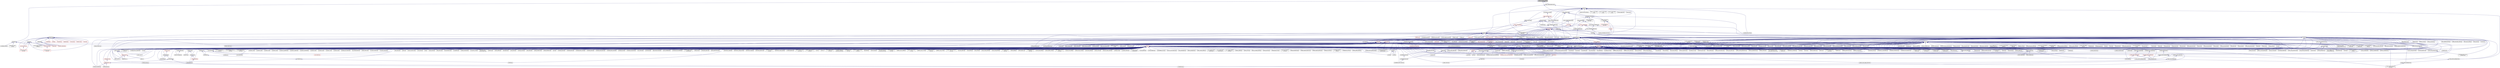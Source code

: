 digraph "action_is_target_valid.hpp"
{
  edge [fontname="Helvetica",fontsize="10",labelfontname="Helvetica",labelfontsize="10"];
  node [fontname="Helvetica",fontsize="10",shape=record];
  Node101 [label="action_is_target_valid.hpp",height=0.2,width=0.4,color="black", fillcolor="grey75", style="filled", fontcolor="black"];
  Node101 -> Node102 [dir="back",color="midnightblue",fontsize="10",style="solid",fontname="Helvetica"];
  Node102 [label="traits.hpp",height=0.2,width=0.4,color="black", fillcolor="white", style="filled",URL="$d7/db8/include_2traits_8hpp.html"];
  Node102 -> Node103 [dir="back",color="midnightblue",fontsize="10",style="solid",fontname="Helvetica"];
  Node103 [label="future_range_ambiguity\l_2032.cpp",height=0.2,width=0.4,color="black", fillcolor="white", style="filled",URL="$dc/d4e/future__range__ambiguity__2032_8cpp.html"];
  Node102 -> Node104 [dir="back",color="midnightblue",fontsize="10",style="solid",fontname="Helvetica"];
  Node104 [label="unordered_map.cpp",height=0.2,width=0.4,color="black", fillcolor="white", style="filled",URL="$d1/d75/unordered__map_8cpp.html"];
  Node102 -> Node105 [dir="back",color="midnightblue",fontsize="10",style="solid",fontname="Helvetica"];
  Node105 [label="async_cb_colocated.cpp",height=0.2,width=0.4,color="black", fillcolor="white", style="filled",URL="$d7/d7f/async__cb__colocated_8cpp.html"];
  Node102 -> Node106 [dir="back",color="midnightblue",fontsize="10",style="solid",fontname="Helvetica"];
  Node106 [label="partitioned_vector\l_iter.cpp",height=0.2,width=0.4,color="black", fillcolor="white", style="filled",URL="$dc/ddf/partitioned__vector__iter_8cpp.html"];
  Node101 -> Node107 [dir="back",color="midnightblue",fontsize="10",style="solid",fontname="Helvetica"];
  Node107 [label="apply_callback.hpp",height=0.2,width=0.4,color="black", fillcolor="white", style="filled",URL="$d5/db8/apply__callback_8hpp.html"];
  Node107 -> Node108 [dir="back",color="midnightblue",fontsize="10",style="solid",fontname="Helvetica"];
  Node108 [label="async_continue_callback.hpp",height=0.2,width=0.4,color="black", fillcolor="white", style="filled",URL="$d1/dff/async__continue__callback_8hpp.html"];
  Node108 -> Node109 [dir="back",color="midnightblue",fontsize="10",style="solid",fontname="Helvetica"];
  Node109 [label="async.hpp",height=0.2,width=0.4,color="black", fillcolor="white", style="filled",URL="$d4/d59/include_2async_8hpp.html"];
  Node109 -> Node110 [dir="back",color="midnightblue",fontsize="10",style="solid",fontname="Helvetica"];
  Node110 [label="allgather.cpp",height=0.2,width=0.4,color="black", fillcolor="white", style="filled",URL="$d7/d06/allgather_8cpp.html"];
  Node109 -> Node111 [dir="back",color="midnightblue",fontsize="10",style="solid",fontname="Helvetica"];
  Node111 [label="allgather_and_gate.cpp",height=0.2,width=0.4,color="black", fillcolor="white", style="filled",URL="$d1/d56/allgather__and__gate_8cpp.html"];
  Node109 -> Node112 [dir="back",color="midnightblue",fontsize="10",style="solid",fontname="Helvetica"];
  Node112 [label="apex_fibonacci.cpp",height=0.2,width=0.4,color="black", fillcolor="white", style="filled",URL="$de/de1/apex__fibonacci_8cpp.html"];
  Node109 -> Node113 [dir="back",color="midnightblue",fontsize="10",style="solid",fontname="Helvetica"];
  Node113 [label="apex_policy_engine\l_active_thread_count.cpp",height=0.2,width=0.4,color="black", fillcolor="white", style="filled",URL="$d5/d01/apex__policy__engine__active__thread__count_8cpp.html"];
  Node109 -> Node114 [dir="back",color="midnightblue",fontsize="10",style="solid",fontname="Helvetica"];
  Node114 [label="apex_policy_engine\l_events.cpp",height=0.2,width=0.4,color="black", fillcolor="white", style="filled",URL="$df/d0f/apex__policy__engine__events_8cpp.html"];
  Node109 -> Node115 [dir="back",color="midnightblue",fontsize="10",style="solid",fontname="Helvetica"];
  Node115 [label="apex_policy_engine\l_periodic.cpp",height=0.2,width=0.4,color="black", fillcolor="white", style="filled",URL="$d5/d7b/apex__policy__engine__periodic_8cpp.html"];
  Node109 -> Node116 [dir="back",color="midnightblue",fontsize="10",style="solid",fontname="Helvetica"];
  Node116 [label="nqueen.hpp",height=0.2,width=0.4,color="black", fillcolor="white", style="filled",URL="$da/dfd/stubs_2nqueen_8hpp.html"];
  Node116 -> Node117 [dir="back",color="midnightblue",fontsize="10",style="solid",fontname="Helvetica"];
  Node117 [label="nqueen.hpp",height=0.2,width=0.4,color="black", fillcolor="white", style="filled",URL="$d0/d07/nqueen_8hpp.html"];
  Node117 -> Node118 [dir="back",color="midnightblue",fontsize="10",style="solid",fontname="Helvetica"];
  Node118 [label="nqueen_client.cpp",height=0.2,width=0.4,color="black", fillcolor="white", style="filled",URL="$d3/d5e/nqueen__client_8cpp.html"];
  Node109 -> Node119 [dir="back",color="midnightblue",fontsize="10",style="solid",fontname="Helvetica"];
  Node119 [label="1d_wave_equation.cpp",height=0.2,width=0.4,color="black", fillcolor="white", style="filled",URL="$da/dab/1d__wave__equation_8cpp.html"];
  Node109 -> Node120 [dir="back",color="midnightblue",fontsize="10",style="solid",fontname="Helvetica"];
  Node120 [label="factorial.cpp",height=0.2,width=0.4,color="black", fillcolor="white", style="filled",URL="$d9/d00/factorial_8cpp.html"];
  Node109 -> Node121 [dir="back",color="midnightblue",fontsize="10",style="solid",fontname="Helvetica"];
  Node121 [label="fibonacci.cpp",height=0.2,width=0.4,color="black", fillcolor="white", style="filled",URL="$d9/d89/fibonacci_8cpp.html"];
  Node109 -> Node122 [dir="back",color="midnightblue",fontsize="10",style="solid",fontname="Helvetica"];
  Node122 [label="fibonacci_one.cpp",height=0.2,width=0.4,color="black", fillcolor="white", style="filled",URL="$d8/d78/fibonacci__one_8cpp.html"];
  Node109 -> Node123 [dir="back",color="midnightblue",fontsize="10",style="solid",fontname="Helvetica"];
  Node123 [label="print_to_console.cpp",height=0.2,width=0.4,color="black", fillcolor="white", style="filled",URL="$d7/de6/print__to__console_8cpp.html"];
  Node109 -> Node124 [dir="back",color="midnightblue",fontsize="10",style="solid",fontname="Helvetica"];
  Node124 [label="quicksort.cpp",height=0.2,width=0.4,color="black", fillcolor="white", style="filled",URL="$d3/d1e/quicksort_8cpp.html"];
  Node109 -> Node125 [dir="back",color="midnightblue",fontsize="10",style="solid",fontname="Helvetica"];
  Node125 [label="sierpinski.cpp",height=0.2,width=0.4,color="black", fillcolor="white", style="filled",URL="$d3/d7e/sierpinski_8cpp.html"];
  Node109 -> Node126 [dir="back",color="midnightblue",fontsize="10",style="solid",fontname="Helvetica"];
  Node126 [label="random_mem_access.hpp",height=0.2,width=0.4,color="black", fillcolor="white", style="filled",URL="$d3/d32/stubs_2random__mem__access_8hpp.html"];
  Node126 -> Node127 [dir="back",color="midnightblue",fontsize="10",style="solid",fontname="Helvetica"];
  Node127 [label="random_mem_access.hpp",height=0.2,width=0.4,color="black", fillcolor="white", style="filled",URL="$db/de8/random__mem__access_8hpp.html"];
  Node127 -> Node128 [dir="back",color="midnightblue",fontsize="10",style="solid",fontname="Helvetica"];
  Node128 [label="random_mem_access_client.cpp",height=0.2,width=0.4,color="black", fillcolor="white", style="filled",URL="$df/d1b/random__mem__access__client_8cpp.html"];
  Node109 -> Node129 [dir="back",color="midnightblue",fontsize="10",style="solid",fontname="Helvetica"];
  Node129 [label="interpolator.cpp",height=0.2,width=0.4,color="black", fillcolor="white", style="filled",URL="$d5/d02/interpolator_8cpp.html"];
  Node109 -> Node130 [dir="back",color="midnightblue",fontsize="10",style="solid",fontname="Helvetica"];
  Node130 [label="simple_central_tuplespace.hpp",height=0.2,width=0.4,color="black", fillcolor="white", style="filled",URL="$d0/d4b/stubs_2simple__central__tuplespace_8hpp.html"];
  Node130 -> Node131 [dir="back",color="midnightblue",fontsize="10",style="solid",fontname="Helvetica"];
  Node131 [label="simple_central_tuplespace.hpp",height=0.2,width=0.4,color="black", fillcolor="white", style="filled",URL="$d5/ddd/simple__central__tuplespace_8hpp.html"];
  Node131 -> Node132 [dir="back",color="midnightblue",fontsize="10",style="solid",fontname="Helvetica"];
  Node132 [label="simple_central_tuplespace\l_client.cpp",height=0.2,width=0.4,color="black", fillcolor="white", style="filled",URL="$d1/d7b/simple__central__tuplespace__client_8cpp.html"];
  Node109 -> Node133 [dir="back",color="midnightblue",fontsize="10",style="solid",fontname="Helvetica"];
  Node133 [label="lcos.hpp",height=0.2,width=0.4,color="black", fillcolor="white", style="filled",URL="$d5/deb/lcos_8hpp.html"];
  Node133 -> Node111 [dir="back",color="midnightblue",fontsize="10",style="solid",fontname="Helvetica"];
  Node133 -> Node134 [dir="back",color="midnightblue",fontsize="10",style="solid",fontname="Helvetica"];
  Node134 [label="apex_balance.cpp",height=0.2,width=0.4,color="black", fillcolor="white", style="filled",URL="$d4/d8e/apex__balance_8cpp.html"];
  Node133 -> Node113 [dir="back",color="midnightblue",fontsize="10",style="solid",fontname="Helvetica"];
  Node133 -> Node114 [dir="back",color="midnightblue",fontsize="10",style="solid",fontname="Helvetica"];
  Node133 -> Node115 [dir="back",color="midnightblue",fontsize="10",style="solid",fontname="Helvetica"];
  Node133 -> Node135 [dir="back",color="midnightblue",fontsize="10",style="solid",fontname="Helvetica"];
  Node135 [label="heartbeat.cpp",height=0.2,width=0.4,color="black", fillcolor="white", style="filled",URL="$d8/d98/heartbeat_8cpp.html"];
  Node133 -> Node136 [dir="back",color="midnightblue",fontsize="10",style="solid",fontname="Helvetica"];
  Node136 [label="hello_world_component.hpp",height=0.2,width=0.4,color="black", fillcolor="white", style="filled",URL="$df/df0/hello__world__component_8hpp.html"];
  Node136 -> Node137 [dir="back",color="midnightblue",fontsize="10",style="solid",fontname="Helvetica"];
  Node137 [label="hello_world_client.cpp",height=0.2,width=0.4,color="black", fillcolor="white", style="filled",URL="$d5/da6/hello__world__client_8cpp.html"];
  Node136 -> Node138 [dir="back",color="midnightblue",fontsize="10",style="solid",fontname="Helvetica"];
  Node138 [label="hello_world_component.cpp",height=0.2,width=0.4,color="black", fillcolor="white", style="filled",URL="$d8/daa/hello__world__component_8cpp.html"];
  Node133 -> Node139 [dir="back",color="midnightblue",fontsize="10",style="solid",fontname="Helvetica"];
  Node139 [label="row.hpp",height=0.2,width=0.4,color="black", fillcolor="white", style="filled",URL="$dc/d69/row_8hpp.html"];
  Node139 -> Node140 [dir="back",color="midnightblue",fontsize="10",style="solid",fontname="Helvetica"];
  Node140 [label="grid.hpp",height=0.2,width=0.4,color="red", fillcolor="white", style="filled",URL="$dc/d8a/grid_8hpp.html"];
  Node140 -> Node141 [dir="back",color="midnightblue",fontsize="10",style="solid",fontname="Helvetica"];
  Node141 [label="jacobi.cpp",height=0.2,width=0.4,color="black", fillcolor="white", style="filled",URL="$d2/d27/jacobi_8cpp.html"];
  Node140 -> Node142 [dir="back",color="midnightblue",fontsize="10",style="solid",fontname="Helvetica"];
  Node142 [label="solver.hpp",height=0.2,width=0.4,color="red", fillcolor="white", style="filled",URL="$db/d9a/server_2solver_8hpp.html"];
  Node142 -> Node144 [dir="back",color="midnightblue",fontsize="10",style="solid",fontname="Helvetica"];
  Node144 [label="solver.cpp",height=0.2,width=0.4,color="black", fillcolor="white", style="filled",URL="$d6/d94/solver_8cpp.html"];
  Node140 -> Node145 [dir="back",color="midnightblue",fontsize="10",style="solid",fontname="Helvetica"];
  Node145 [label="grid.cpp",height=0.2,width=0.4,color="black", fillcolor="white", style="filled",URL="$d6/d1b/jacobi__component_2grid_8cpp.html"];
  Node139 -> Node146 [dir="back",color="midnightblue",fontsize="10",style="solid",fontname="Helvetica"];
  Node146 [label="stencil_iterator.hpp",height=0.2,width=0.4,color="black", fillcolor="white", style="filled",URL="$dc/d5c/server_2stencil__iterator_8hpp.html"];
  Node146 -> Node142 [dir="back",color="midnightblue",fontsize="10",style="solid",fontname="Helvetica"];
  Node146 -> Node147 [dir="back",color="midnightblue",fontsize="10",style="solid",fontname="Helvetica"];
  Node147 [label="stencil_iterator.cpp",height=0.2,width=0.4,color="black", fillcolor="white", style="filled",URL="$d6/de1/server_2stencil__iterator_8cpp.html"];
  Node146 -> Node148 [dir="back",color="midnightblue",fontsize="10",style="solid",fontname="Helvetica"];
  Node148 [label="stencil_iterator.cpp",height=0.2,width=0.4,color="black", fillcolor="white", style="filled",URL="$d7/d71/stencil__iterator_8cpp.html"];
  Node139 -> Node145 [dir="back",color="midnightblue",fontsize="10",style="solid",fontname="Helvetica"];
  Node133 -> Node149 [dir="back",color="midnightblue",fontsize="10",style="solid",fontname="Helvetica"];
  Node149 [label="stencil_iterator.hpp",height=0.2,width=0.4,color="black", fillcolor="white", style="filled",URL="$d4/dc8/stencil__iterator_8hpp.html"];
  Node149 -> Node142 [dir="back",color="midnightblue",fontsize="10",style="solid",fontname="Helvetica"];
  Node149 -> Node146 [dir="back",color="midnightblue",fontsize="10",style="solid",fontname="Helvetica"];
  Node149 -> Node148 [dir="back",color="midnightblue",fontsize="10",style="solid",fontname="Helvetica"];
  Node133 -> Node146 [dir="back",color="midnightblue",fontsize="10",style="solid",fontname="Helvetica"];
  Node133 -> Node150 [dir="back",color="midnightblue",fontsize="10",style="solid",fontname="Helvetica"];
  Node150 [label="jacobi_hpx.cpp",height=0.2,width=0.4,color="black", fillcolor="white", style="filled",URL="$d8/d72/jacobi__hpx_8cpp.html"];
  Node133 -> Node151 [dir="back",color="midnightblue",fontsize="10",style="solid",fontname="Helvetica"];
  Node151 [label="jacobi_nonuniform_hpx.cpp",height=0.2,width=0.4,color="black", fillcolor="white", style="filled",URL="$de/d56/jacobi__nonuniform__hpx_8cpp.html"];
  Node133 -> Node152 [dir="back",color="midnightblue",fontsize="10",style="solid",fontname="Helvetica"];
  Node152 [label="enumerate_threads.cpp",height=0.2,width=0.4,color="black", fillcolor="white", style="filled",URL="$d3/dd4/enumerate__threads_8cpp.html"];
  Node133 -> Node153 [dir="back",color="midnightblue",fontsize="10",style="solid",fontname="Helvetica"];
  Node153 [label="fibonacci_await.cpp",height=0.2,width=0.4,color="black", fillcolor="white", style="filled",URL="$dc/d1c/fibonacci__await_8cpp.html"];
  Node133 -> Node154 [dir="back",color="midnightblue",fontsize="10",style="solid",fontname="Helvetica"];
  Node154 [label="fibonacci_dataflow.cpp",height=0.2,width=0.4,color="black", fillcolor="white", style="filled",URL="$df/d3d/fibonacci__dataflow_8cpp.html"];
  Node133 -> Node155 [dir="back",color="midnightblue",fontsize="10",style="solid",fontname="Helvetica"];
  Node155 [label="fibonacci_futures.cpp",height=0.2,width=0.4,color="black", fillcolor="white", style="filled",URL="$d6/de3/fibonacci__futures_8cpp.html"];
  Node133 -> Node156 [dir="back",color="midnightblue",fontsize="10",style="solid",fontname="Helvetica"];
  Node156 [label="fibonacci_futures_distributed.cpp",height=0.2,width=0.4,color="black", fillcolor="white", style="filled",URL="$d1/dc9/fibonacci__futures__distributed_8cpp.html"];
  Node133 -> Node157 [dir="back",color="midnightblue",fontsize="10",style="solid",fontname="Helvetica"];
  Node157 [label="fractals.cpp",height=0.2,width=0.4,color="black", fillcolor="white", style="filled",URL="$d8/d58/fractals_8cpp.html"];
  Node133 -> Node158 [dir="back",color="midnightblue",fontsize="10",style="solid",fontname="Helvetica"];
  Node158 [label="fractals_executor.cpp",height=0.2,width=0.4,color="black", fillcolor="white", style="filled",URL="$d9/da9/fractals__executor_8cpp.html"];
  Node133 -> Node159 [dir="back",color="midnightblue",fontsize="10",style="solid",fontname="Helvetica"];
  Node159 [label="fractals_struct.cpp",height=0.2,width=0.4,color="black", fillcolor="white", style="filled",URL="$d8/d2f/fractals__struct_8cpp.html"];
  Node133 -> Node160 [dir="back",color="midnightblue",fontsize="10",style="solid",fontname="Helvetica"];
  Node160 [label="hello_world.cpp",height=0.2,width=0.4,color="black", fillcolor="white", style="filled",URL="$d0/d67/hello__world_8cpp.html"];
  Node133 -> Node161 [dir="back",color="midnightblue",fontsize="10",style="solid",fontname="Helvetica"];
  Node161 [label="latch_local.cpp",height=0.2,width=0.4,color="black", fillcolor="white", style="filled",URL="$dd/dd3/latch__local_8cpp.html"];
  Node133 -> Node162 [dir="back",color="midnightblue",fontsize="10",style="solid",fontname="Helvetica"];
  Node162 [label="latch_remote.cpp",height=0.2,width=0.4,color="black", fillcolor="white", style="filled",URL="$df/d59/latch__remote_8cpp.html"];
  Node133 -> Node163 [dir="back",color="midnightblue",fontsize="10",style="solid",fontname="Helvetica"];
  Node163 [label="local_channel.cpp",height=0.2,width=0.4,color="black", fillcolor="white", style="filled",URL="$d0/d3e/local__channel_8cpp.html"];
  Node133 -> Node164 [dir="back",color="midnightblue",fontsize="10",style="solid",fontname="Helvetica"];
  Node164 [label="pingpong.cpp",height=0.2,width=0.4,color="black", fillcolor="white", style="filled",URL="$dd/d4d/pingpong_8cpp.html"];
  Node133 -> Node165 [dir="back",color="midnightblue",fontsize="10",style="solid",fontname="Helvetica"];
  Node165 [label="shared_mutex.cpp",height=0.2,width=0.4,color="black", fillcolor="white", style="filled",URL="$da/d0b/shared__mutex_8cpp.html"];
  Node133 -> Node166 [dir="back",color="midnightblue",fontsize="10",style="solid",fontname="Helvetica"];
  Node166 [label="wait_composition.cpp",height=0.2,width=0.4,color="black", fillcolor="white", style="filled",URL="$d6/d13/wait__composition_8cpp.html"];
  Node133 -> Node167 [dir="back",color="midnightblue",fontsize="10",style="solid",fontname="Helvetica"];
  Node167 [label="sheneos_compare.cpp",height=0.2,width=0.4,color="black", fillcolor="white", style="filled",URL="$dc/d11/sheneos__compare_8cpp.html"];
  Node133 -> Node168 [dir="back",color="midnightblue",fontsize="10",style="solid",fontname="Helvetica"];
  Node168 [label="spell_check_file.cpp",height=0.2,width=0.4,color="black", fillcolor="white", style="filled",URL="$df/df7/spell__check__file_8cpp.html"];
  Node133 -> Node169 [dir="back",color="midnightblue",fontsize="10",style="solid",fontname="Helvetica"];
  Node169 [label="spell_check_simple.cpp",height=0.2,width=0.4,color="black", fillcolor="white", style="filled",URL="$dd/d54/spell__check__simple_8cpp.html"];
  Node133 -> Node132 [dir="back",color="midnightblue",fontsize="10",style="solid",fontname="Helvetica"];
  Node133 -> Node170 [dir="back",color="midnightblue",fontsize="10",style="solid",fontname="Helvetica"];
  Node170 [label="hpx.hpp",height=0.2,width=0.4,color="red", fillcolor="white", style="filled",URL="$d0/daa/hpx_8hpp.html"];
  Node170 -> Node171 [dir="back",color="midnightblue",fontsize="10",style="solid",fontname="Helvetica"];
  Node171 [label="1d_stencil_1.cpp",height=0.2,width=0.4,color="black", fillcolor="white", style="filled",URL="$d2/db1/1d__stencil__1_8cpp.html"];
  Node170 -> Node172 [dir="back",color="midnightblue",fontsize="10",style="solid",fontname="Helvetica"];
  Node172 [label="1d_stencil_2.cpp",height=0.2,width=0.4,color="black", fillcolor="white", style="filled",URL="$d3/dd1/1d__stencil__2_8cpp.html"];
  Node170 -> Node173 [dir="back",color="midnightblue",fontsize="10",style="solid",fontname="Helvetica"];
  Node173 [label="1d_stencil_3.cpp",height=0.2,width=0.4,color="black", fillcolor="white", style="filled",URL="$db/d19/1d__stencil__3_8cpp.html"];
  Node170 -> Node174 [dir="back",color="midnightblue",fontsize="10",style="solid",fontname="Helvetica"];
  Node174 [label="1d_stencil_4.cpp",height=0.2,width=0.4,color="black", fillcolor="white", style="filled",URL="$d1/d7d/1d__stencil__4_8cpp.html"];
  Node170 -> Node175 [dir="back",color="midnightblue",fontsize="10",style="solid",fontname="Helvetica"];
  Node175 [label="1d_stencil_4_parallel.cpp",height=0.2,width=0.4,color="black", fillcolor="white", style="filled",URL="$d6/d05/1d__stencil__4__parallel_8cpp.html"];
  Node170 -> Node176 [dir="back",color="midnightblue",fontsize="10",style="solid",fontname="Helvetica"];
  Node176 [label="1d_stencil_4_repart.cpp",height=0.2,width=0.4,color="black", fillcolor="white", style="filled",URL="$d0/d6b/1d__stencil__4__repart_8cpp.html"];
  Node170 -> Node177 [dir="back",color="midnightblue",fontsize="10",style="solid",fontname="Helvetica"];
  Node177 [label="1d_stencil_4_throttle.cpp",height=0.2,width=0.4,color="black", fillcolor="white", style="filled",URL="$d6/de5/1d__stencil__4__throttle_8cpp.html"];
  Node170 -> Node178 [dir="back",color="midnightblue",fontsize="10",style="solid",fontname="Helvetica"];
  Node178 [label="1d_stencil_5.cpp",height=0.2,width=0.4,color="black", fillcolor="white", style="filled",URL="$d7/d2a/1d__stencil__5_8cpp.html"];
  Node170 -> Node179 [dir="back",color="midnightblue",fontsize="10",style="solid",fontname="Helvetica"];
  Node179 [label="1d_stencil_6.cpp",height=0.2,width=0.4,color="black", fillcolor="white", style="filled",URL="$db/de7/1d__stencil__6_8cpp.html"];
  Node170 -> Node180 [dir="back",color="midnightblue",fontsize="10",style="solid",fontname="Helvetica"];
  Node180 [label="1d_stencil_7.cpp",height=0.2,width=0.4,color="black", fillcolor="white", style="filled",URL="$d4/d5a/1d__stencil__7_8cpp.html"];
  Node170 -> Node181 [dir="back",color="midnightblue",fontsize="10",style="solid",fontname="Helvetica"];
  Node181 [label="1d_stencil_8.cpp",height=0.2,width=0.4,color="black", fillcolor="white", style="filled",URL="$df/de0/1d__stencil__8_8cpp.html"];
  Node170 -> Node182 [dir="back",color="midnightblue",fontsize="10",style="solid",fontname="Helvetica"];
  Node182 [label="accumulator.cpp",height=0.2,width=0.4,color="black", fillcolor="white", style="filled",URL="$d1/d81/accumulator_8cpp.html"];
  Node170 -> Node183 [dir="back",color="midnightblue",fontsize="10",style="solid",fontname="Helvetica"];
  Node183 [label="accumulator.hpp",height=0.2,width=0.4,color="black", fillcolor="white", style="filled",URL="$d4/d9d/server_2accumulator_8hpp.html"];
  Node183 -> Node182 [dir="back",color="midnightblue",fontsize="10",style="solid",fontname="Helvetica"];
  Node183 -> Node184 [dir="back",color="midnightblue",fontsize="10",style="solid",fontname="Helvetica"];
  Node184 [label="accumulator.hpp",height=0.2,width=0.4,color="red", fillcolor="white", style="filled",URL="$d8/d5e/accumulator_8hpp.html"];
  Node170 -> Node186 [dir="back",color="midnightblue",fontsize="10",style="solid",fontname="Helvetica"];
  Node186 [label="template_function_accumulator.hpp",height=0.2,width=0.4,color="black", fillcolor="white", style="filled",URL="$d7/da6/server_2template__function__accumulator_8hpp.html"];
  Node186 -> Node187 [dir="back",color="midnightblue",fontsize="10",style="solid",fontname="Helvetica"];
  Node187 [label="template_function_accumulator.cpp",height=0.2,width=0.4,color="black", fillcolor="white", style="filled",URL="$d5/d02/template__function__accumulator_8cpp.html"];
  Node186 -> Node188 [dir="back",color="midnightblue",fontsize="10",style="solid",fontname="Helvetica"];
  Node188 [label="template_function_accumulator.hpp",height=0.2,width=0.4,color="red", fillcolor="white", style="filled",URL="$d3/de9/template__function__accumulator_8hpp.html"];
  Node170 -> Node190 [dir="back",color="midnightblue",fontsize="10",style="solid",fontname="Helvetica"];
  Node190 [label="template_accumulator.cpp",height=0.2,width=0.4,color="black", fillcolor="white", style="filled",URL="$d0/d4a/template__accumulator_8cpp.html"];
  Node170 -> Node187 [dir="back",color="midnightblue",fontsize="10",style="solid",fontname="Helvetica"];
  Node170 -> Node188 [dir="back",color="midnightblue",fontsize="10",style="solid",fontname="Helvetica"];
  Node170 -> Node191 [dir="back",color="midnightblue",fontsize="10",style="solid",fontname="Helvetica"];
  Node191 [label="allgather_module.cpp",height=0.2,width=0.4,color="black", fillcolor="white", style="filled",URL="$df/de4/allgather__module_8cpp.html"];
  Node170 -> Node110 [dir="back",color="midnightblue",fontsize="10",style="solid",fontname="Helvetica"];
  Node170 -> Node111 [dir="back",color="midnightblue",fontsize="10",style="solid",fontname="Helvetica"];
  Node170 -> Node192 [dir="back",color="midnightblue",fontsize="10",style="solid",fontname="Helvetica"];
  Node192 [label="ag_client.cpp",height=0.2,width=0.4,color="black", fillcolor="white", style="filled",URL="$d4/d5d/ag__client_8cpp.html"];
  Node170 -> Node193 [dir="back",color="midnightblue",fontsize="10",style="solid",fontname="Helvetica"];
  Node193 [label="hpx_thread_phase.cpp",height=0.2,width=0.4,color="black", fillcolor="white", style="filled",URL="$d5/dca/hpx__thread__phase_8cpp.html"];
  Node170 -> Node194 [dir="back",color="midnightblue",fontsize="10",style="solid",fontname="Helvetica"];
  Node194 [label="os_thread_num.cpp",height=0.2,width=0.4,color="black", fillcolor="white", style="filled",URL="$d2/dfb/os__thread__num_8cpp.html"];
  Node170 -> Node195 [dir="back",color="midnightblue",fontsize="10",style="solid",fontname="Helvetica"];
  Node195 [label="cancelable_action.cpp",height=0.2,width=0.4,color="black", fillcolor="white", style="filled",URL="$d5/d0c/cancelable__action_8cpp.html"];
  Node170 -> Node196 [dir="back",color="midnightblue",fontsize="10",style="solid",fontname="Helvetica"];
  Node196 [label="cancelable_action.hpp",height=0.2,width=0.4,color="black", fillcolor="white", style="filled",URL="$d5/d4d/server_2cancelable__action_8hpp.html"];
  Node196 -> Node195 [dir="back",color="midnightblue",fontsize="10",style="solid",fontname="Helvetica"];
  Node196 -> Node197 [dir="back",color="midnightblue",fontsize="10",style="solid",fontname="Helvetica"];
  Node197 [label="cancelable_action.hpp",height=0.2,width=0.4,color="black", fillcolor="white", style="filled",URL="$d0/da3/stubs_2cancelable__action_8hpp.html"];
  Node197 -> Node198 [dir="back",color="midnightblue",fontsize="10",style="solid",fontname="Helvetica"];
  Node198 [label="cancelable_action.hpp",height=0.2,width=0.4,color="black", fillcolor="white", style="filled",URL="$d6/d28/cancelable__action_8hpp.html"];
  Node198 -> Node199 [dir="back",color="midnightblue",fontsize="10",style="solid",fontname="Helvetica"];
  Node199 [label="cancelable_action_client.cpp",height=0.2,width=0.4,color="black", fillcolor="white", style="filled",URL="$d1/db8/cancelable__action__client_8cpp.html"];
  Node170 -> Node197 [dir="back",color="midnightblue",fontsize="10",style="solid",fontname="Helvetica"];
  Node170 -> Node199 [dir="back",color="midnightblue",fontsize="10",style="solid",fontname="Helvetica"];
  Node170 -> Node200 [dir="back",color="midnightblue",fontsize="10",style="solid",fontname="Helvetica"];
  Node200 [label="cublas_matmul.cpp",height=0.2,width=0.4,color="black", fillcolor="white", style="filled",URL="$dd/d84/cublas__matmul_8cpp.html"];
  Node170 -> Node201 [dir="back",color="midnightblue",fontsize="10",style="solid",fontname="Helvetica"];
  Node201 [label="win_perf_counters.cpp",height=0.2,width=0.4,color="black", fillcolor="white", style="filled",URL="$d8/d11/win__perf__counters_8cpp.html"];
  Node170 -> Node202 [dir="back",color="midnightblue",fontsize="10",style="solid",fontname="Helvetica"];
  Node202 [label="win_perf_counters.hpp",height=0.2,width=0.4,color="black", fillcolor="white", style="filled",URL="$d5/da7/win__perf__counters_8hpp.html"];
  Node170 -> Node136 [dir="back",color="midnightblue",fontsize="10",style="solid",fontname="Helvetica"];
  Node170 -> Node203 [dir="back",color="midnightblue",fontsize="10",style="solid",fontname="Helvetica"];
  Node203 [label="interpolate1d.cpp",height=0.2,width=0.4,color="black", fillcolor="white", style="filled",URL="$d0/d05/interpolate1d_8cpp.html"];
  Node170 -> Node204 [dir="back",color="midnightblue",fontsize="10",style="solid",fontname="Helvetica"];
  Node204 [label="partition.hpp",height=0.2,width=0.4,color="black", fillcolor="white", style="filled",URL="$d0/d7a/examples_2interpolate1d_2interpolate1d_2partition_8hpp.html"];
  Node204 -> Node203 [dir="back",color="midnightblue",fontsize="10",style="solid",fontname="Helvetica"];
  Node204 -> Node205 [dir="back",color="midnightblue",fontsize="10",style="solid",fontname="Helvetica"];
  Node205 [label="interpolate1d.hpp",height=0.2,width=0.4,color="red", fillcolor="white", style="filled",URL="$d4/dc7/interpolate1d_8hpp.html"];
  Node205 -> Node203 [dir="back",color="midnightblue",fontsize="10",style="solid",fontname="Helvetica"];
  Node170 -> Node207 [dir="back",color="midnightblue",fontsize="10",style="solid",fontname="Helvetica"];
  Node207 [label="partition.hpp",height=0.2,width=0.4,color="black", fillcolor="white", style="filled",URL="$d0/dff/examples_2interpolate1d_2interpolate1d_2server_2partition_8hpp.html"];
  Node207 -> Node204 [dir="back",color="midnightblue",fontsize="10",style="solid",fontname="Helvetica"];
  Node207 -> Node208 [dir="back",color="midnightblue",fontsize="10",style="solid",fontname="Helvetica"];
  Node208 [label="partition.cpp",height=0.2,width=0.4,color="black", fillcolor="white", style="filled",URL="$d0/d4f/examples_2interpolate1d_2interpolate1d_2server_2partition_8cpp.html"];
  Node170 -> Node205 [dir="back",color="midnightblue",fontsize="10",style="solid",fontname="Helvetica"];
  Node170 -> Node209 [dir="back",color="midnightblue",fontsize="10",style="solid",fontname="Helvetica"];
  Node209 [label="read_values.cpp",height=0.2,width=0.4,color="black", fillcolor="white", style="filled",URL="$d0/d8c/interpolate1d_2interpolate1d_2read__values_8cpp.html"];
  Node170 -> Node208 [dir="back",color="midnightblue",fontsize="10",style="solid",fontname="Helvetica"];
  Node170 -> Node141 [dir="back",color="midnightblue",fontsize="10",style="solid",fontname="Helvetica"];
  Node170 -> Node145 [dir="back",color="midnightblue",fontsize="10",style="solid",fontname="Helvetica"];
  Node170 -> Node210 [dir="back",color="midnightblue",fontsize="10",style="solid",fontname="Helvetica"];
  Node210 [label="row.cpp",height=0.2,width=0.4,color="black", fillcolor="white", style="filled",URL="$d3/d86/server_2row_8cpp.html"];
  Node170 -> Node144 [dir="back",color="midnightblue",fontsize="10",style="solid",fontname="Helvetica"];
  Node170 -> Node147 [dir="back",color="midnightblue",fontsize="10",style="solid",fontname="Helvetica"];
  Node170 -> Node148 [dir="back",color="midnightblue",fontsize="10",style="solid",fontname="Helvetica"];
  Node170 -> Node211 [dir="back",color="midnightblue",fontsize="10",style="solid",fontname="Helvetica"];
  Node211 [label="jacobi.cpp",height=0.2,width=0.4,color="black", fillcolor="white", style="filled",URL="$d3/d44/smp_2jacobi_8cpp.html"];
  Node170 -> Node150 [dir="back",color="midnightblue",fontsize="10",style="solid",fontname="Helvetica"];
  Node170 -> Node212 [dir="back",color="midnightblue",fontsize="10",style="solid",fontname="Helvetica"];
  Node212 [label="jacobi_nonuniform.cpp",height=0.2,width=0.4,color="black", fillcolor="white", style="filled",URL="$dd/ddc/jacobi__nonuniform_8cpp.html"];
  Node170 -> Node151 [dir="back",color="midnightblue",fontsize="10",style="solid",fontname="Helvetica"];
  Node170 -> Node213 [dir="back",color="midnightblue",fontsize="10",style="solid",fontname="Helvetica"];
  Node213 [label="nqueen.cpp",height=0.2,width=0.4,color="black", fillcolor="white", style="filled",URL="$db/dca/nqueen_8cpp.html"];
  Node170 -> Node214 [dir="back",color="midnightblue",fontsize="10",style="solid",fontname="Helvetica"];
  Node214 [label="nqueen.hpp",height=0.2,width=0.4,color="black", fillcolor="white", style="filled",URL="$de/d58/server_2nqueen_8hpp.html"];
  Node214 -> Node213 [dir="back",color="midnightblue",fontsize="10",style="solid",fontname="Helvetica"];
  Node214 -> Node116 [dir="back",color="midnightblue",fontsize="10",style="solid",fontname="Helvetica"];
  Node170 -> Node118 [dir="back",color="midnightblue",fontsize="10",style="solid",fontname="Helvetica"];
  Node170 -> Node215 [dir="back",color="midnightblue",fontsize="10",style="solid",fontname="Helvetica"];
  Node215 [label="sine.cpp",height=0.2,width=0.4,color="black", fillcolor="white", style="filled",URL="$d3/d0d/server_2sine_8cpp.html"];
  Node170 -> Node216 [dir="back",color="midnightblue",fontsize="10",style="solid",fontname="Helvetica"];
  Node216 [label="sine.hpp",height=0.2,width=0.4,color="black", fillcolor="white", style="filled",URL="$d8/dac/sine_8hpp.html"];
  Node216 -> Node215 [dir="back",color="midnightblue",fontsize="10",style="solid",fontname="Helvetica"];
  Node216 -> Node217 [dir="back",color="midnightblue",fontsize="10",style="solid",fontname="Helvetica"];
  Node217 [label="sine.cpp",height=0.2,width=0.4,color="black", fillcolor="white", style="filled",URL="$d5/dd8/sine_8cpp.html"];
  Node170 -> Node217 [dir="back",color="midnightblue",fontsize="10",style="solid",fontname="Helvetica"];
  Node170 -> Node218 [dir="back",color="midnightblue",fontsize="10",style="solid",fontname="Helvetica"];
  Node218 [label="sine_client.cpp",height=0.2,width=0.4,color="black", fillcolor="white", style="filled",URL="$db/d62/sine__client_8cpp.html"];
  Node170 -> Node219 [dir="back",color="midnightblue",fontsize="10",style="solid",fontname="Helvetica"];
  Node219 [label="qt.cpp",height=0.2,width=0.4,color="black", fillcolor="white", style="filled",URL="$df/d90/qt_8cpp.html"];
  Node170 -> Node220 [dir="back",color="midnightblue",fontsize="10",style="solid",fontname="Helvetica"];
  Node220 [label="queue_client.cpp",height=0.2,width=0.4,color="black", fillcolor="white", style="filled",URL="$d7/d96/queue__client_8cpp.html"];
  Node170 -> Node221 [dir="back",color="midnightblue",fontsize="10",style="solid",fontname="Helvetica"];
  Node221 [label="customize_async.cpp",height=0.2,width=0.4,color="black", fillcolor="white", style="filled",URL="$d0/d82/customize__async_8cpp.html"];
  Node170 -> Node222 [dir="back",color="midnightblue",fontsize="10",style="solid",fontname="Helvetica"];
  Node222 [label="data_actions.cpp",height=0.2,width=0.4,color="black", fillcolor="white", style="filled",URL="$dc/d68/data__actions_8cpp.html"];
  Node170 -> Node223 [dir="back",color="midnightblue",fontsize="10",style="solid",fontname="Helvetica"];
  Node223 [label="error_handling.cpp",height=0.2,width=0.4,color="black", fillcolor="white", style="filled",URL="$d9/d96/error__handling_8cpp.html"];
  Node170 -> Node224 [dir="back",color="midnightblue",fontsize="10",style="solid",fontname="Helvetica"];
  Node224 [label="event_synchronization.cpp",height=0.2,width=0.4,color="black", fillcolor="white", style="filled",URL="$d0/d35/event__synchronization_8cpp.html"];
  Node170 -> Node120 [dir="back",color="midnightblue",fontsize="10",style="solid",fontname="Helvetica"];
  Node170 -> Node225 [dir="back",color="midnightblue",fontsize="10",style="solid",fontname="Helvetica"];
  Node225 [label="file_serialization.cpp",height=0.2,width=0.4,color="black", fillcolor="white", style="filled",URL="$de/d58/file__serialization_8cpp.html"];
  Node170 -> Node226 [dir="back",color="midnightblue",fontsize="10",style="solid",fontname="Helvetica"];
  Node226 [label="init_globally.cpp",height=0.2,width=0.4,color="black", fillcolor="white", style="filled",URL="$d6/dad/init__globally_8cpp.html"];
  Node170 -> Node227 [dir="back",color="midnightblue",fontsize="10",style="solid",fontname="Helvetica"];
  Node227 [label="interest_calculator.cpp",height=0.2,width=0.4,color="black", fillcolor="white", style="filled",URL="$d2/d86/interest__calculator_8cpp.html"];
  Node170 -> Node228 [dir="back",color="midnightblue",fontsize="10",style="solid",fontname="Helvetica"];
  Node228 [label="non_atomic_rma.cpp",height=0.2,width=0.4,color="black", fillcolor="white", style="filled",URL="$d7/d8b/non__atomic__rma_8cpp.html"];
  Node170 -> Node229 [dir="back",color="midnightblue",fontsize="10",style="solid",fontname="Helvetica"];
  Node229 [label="partitioned_vector\l_spmd_foreach.cpp",height=0.2,width=0.4,color="black", fillcolor="white", style="filled",URL="$db/d7c/partitioned__vector__spmd__foreach_8cpp.html"];
  Node170 -> Node230 [dir="back",color="midnightblue",fontsize="10",style="solid",fontname="Helvetica"];
  Node230 [label="pipeline1.cpp",height=0.2,width=0.4,color="black", fillcolor="white", style="filled",URL="$d5/d77/pipeline1_8cpp.html"];
  Node170 -> Node124 [dir="back",color="midnightblue",fontsize="10",style="solid",fontname="Helvetica"];
  Node170 -> Node231 [dir="back",color="midnightblue",fontsize="10",style="solid",fontname="Helvetica"];
  Node231 [label="receive_buffer.cpp",height=0.2,width=0.4,color="black", fillcolor="white", style="filled",URL="$d7/d10/receive__buffer_8cpp.html"];
  Node170 -> Node232 [dir="back",color="midnightblue",fontsize="10",style="solid",fontname="Helvetica"];
  Node232 [label="safe_object.cpp",height=0.2,width=0.4,color="black", fillcolor="white", style="filled",URL="$dd/d52/safe__object_8cpp.html"];
  Node170 -> Node233 [dir="back",color="midnightblue",fontsize="10",style="solid",fontname="Helvetica"];
  Node233 [label="sort_by_key_demo.cpp",height=0.2,width=0.4,color="black", fillcolor="white", style="filled",URL="$da/d20/sort__by__key__demo_8cpp.html"];
  Node170 -> Node234 [dir="back",color="midnightblue",fontsize="10",style="solid",fontname="Helvetica"];
  Node234 [label="timed_wake.cpp",height=0.2,width=0.4,color="black", fillcolor="white", style="filled",URL="$d8/df9/timed__wake_8cpp.html"];
  Node170 -> Node235 [dir="back",color="midnightblue",fontsize="10",style="solid",fontname="Helvetica"];
  Node235 [label="vector_counting_dotproduct.cpp",height=0.2,width=0.4,color="black", fillcolor="white", style="filled",URL="$df/de9/vector__counting__dotproduct_8cpp.html"];
  Node170 -> Node236 [dir="back",color="midnightblue",fontsize="10",style="solid",fontname="Helvetica"];
  Node236 [label="vector_zip_dotproduct.cpp",height=0.2,width=0.4,color="black", fillcolor="white", style="filled",URL="$dc/d18/vector__zip__dotproduct_8cpp.html"];
  Node170 -> Node237 [dir="back",color="midnightblue",fontsize="10",style="solid",fontname="Helvetica"];
  Node237 [label="zerocopy_rdma.cpp",height=0.2,width=0.4,color="black", fillcolor="white", style="filled",URL="$d1/dad/zerocopy__rdma_8cpp.html"];
  Node170 -> Node238 [dir="back",color="midnightblue",fontsize="10",style="solid",fontname="Helvetica"];
  Node238 [label="random_mem_access.cpp",height=0.2,width=0.4,color="black", fillcolor="white", style="filled",URL="$d1/d51/random__mem__access_8cpp.html"];
  Node170 -> Node239 [dir="back",color="midnightblue",fontsize="10",style="solid",fontname="Helvetica"];
  Node239 [label="random_mem_access.hpp",height=0.2,width=0.4,color="black", fillcolor="white", style="filled",URL="$d0/d19/server_2random__mem__access_8hpp.html"];
  Node239 -> Node238 [dir="back",color="midnightblue",fontsize="10",style="solid",fontname="Helvetica"];
  Node239 -> Node126 [dir="back",color="midnightblue",fontsize="10",style="solid",fontname="Helvetica"];
  Node170 -> Node128 [dir="back",color="midnightblue",fontsize="10",style="solid",fontname="Helvetica"];
  Node170 -> Node240 [dir="back",color="midnightblue",fontsize="10",style="solid",fontname="Helvetica"];
  Node240 [label="oversubscribing_resource\l_partitioner.cpp",height=0.2,width=0.4,color="black", fillcolor="white", style="filled",URL="$dd/dee/oversubscribing__resource__partitioner_8cpp.html"];
  Node170 -> Node241 [dir="back",color="midnightblue",fontsize="10",style="solid",fontname="Helvetica"];
  Node241 [label="simple_resource_partitioner.cpp",height=0.2,width=0.4,color="black", fillcolor="white", style="filled",URL="$d5/df9/simple__resource__partitioner_8cpp.html"];
  Node170 -> Node242 [dir="back",color="midnightblue",fontsize="10",style="solid",fontname="Helvetica"];
  Node242 [label="dimension.hpp",height=0.2,width=0.4,color="red", fillcolor="white", style="filled",URL="$d6/d39/sheneos_2sheneos_2dimension_8hpp.html"];
  Node242 -> Node247 [dir="back",color="midnightblue",fontsize="10",style="solid",fontname="Helvetica"];
  Node247 [label="partition3d.hpp",height=0.2,width=0.4,color="black", fillcolor="white", style="filled",URL="$dd/dbf/server_2partition3d_8hpp.html"];
  Node247 -> Node248 [dir="back",color="midnightblue",fontsize="10",style="solid",fontname="Helvetica"];
  Node248 [label="partition3d.hpp",height=0.2,width=0.4,color="black", fillcolor="white", style="filled",URL="$d1/d50/partition3d_8hpp.html"];
  Node248 -> Node129 [dir="back",color="midnightblue",fontsize="10",style="solid",fontname="Helvetica"];
  Node248 -> Node249 [dir="back",color="midnightblue",fontsize="10",style="solid",fontname="Helvetica"];
  Node249 [label="interpolator.hpp",height=0.2,width=0.4,color="red", fillcolor="white", style="filled",URL="$dc/d3b/interpolator_8hpp.html"];
  Node249 -> Node129 [dir="back",color="midnightblue",fontsize="10",style="solid",fontname="Helvetica"];
  Node249 -> Node167 [dir="back",color="midnightblue",fontsize="10",style="solid",fontname="Helvetica"];
  Node249 -> Node251 [dir="back",color="midnightblue",fontsize="10",style="solid",fontname="Helvetica"];
  Node251 [label="sheneos_test.cpp",height=0.2,width=0.4,color="black", fillcolor="white", style="filled",URL="$d4/d6e/sheneos__test_8cpp.html"];
  Node247 -> Node246 [dir="back",color="midnightblue",fontsize="10",style="solid",fontname="Helvetica"];
  Node246 [label="partition3d.cpp",height=0.2,width=0.4,color="black", fillcolor="white", style="filled",URL="$de/d70/partition3d_8cpp.html"];
  Node170 -> Node129 [dir="back",color="midnightblue",fontsize="10",style="solid",fontname="Helvetica"];
  Node170 -> Node248 [dir="back",color="midnightblue",fontsize="10",style="solid",fontname="Helvetica"];
  Node170 -> Node247 [dir="back",color="midnightblue",fontsize="10",style="solid",fontname="Helvetica"];
  Node170 -> Node249 [dir="back",color="midnightblue",fontsize="10",style="solid",fontname="Helvetica"];
  Node170 -> Node252 [dir="back",color="midnightblue",fontsize="10",style="solid",fontname="Helvetica"];
  Node252 [label="configuration.hpp",height=0.2,width=0.4,color="red", fillcolor="white", style="filled",URL="$dc/d0a/configuration_8hpp.html"];
  Node252 -> Node249 [dir="back",color="midnightblue",fontsize="10",style="solid",fontname="Helvetica"];
  Node170 -> Node245 [dir="back",color="midnightblue",fontsize="10",style="solid",fontname="Helvetica"];
  Node245 [label="read_values.cpp",height=0.2,width=0.4,color="black", fillcolor="white", style="filled",URL="$d7/da4/sheneos_2sheneos_2read__values_8cpp.html"];
  Node170 -> Node246 [dir="back",color="midnightblue",fontsize="10",style="solid",fontname="Helvetica"];
  Node170 -> Node251 [dir="back",color="midnightblue",fontsize="10",style="solid",fontname="Helvetica"];
  Node170 -> Node254 [dir="back",color="midnightblue",fontsize="10",style="solid",fontname="Helvetica"];
  Node254 [label="startup_shutdown.cpp",height=0.2,width=0.4,color="black", fillcolor="white", style="filled",URL="$d3/dfc/server_2startup__shutdown_8cpp.html"];
  Node170 -> Node255 [dir="back",color="midnightblue",fontsize="10",style="solid",fontname="Helvetica"];
  Node255 [label="startup_shutdown.cpp",height=0.2,width=0.4,color="black", fillcolor="white", style="filled",URL="$d0/ddb/startup__shutdown_8cpp.html"];
  Node170 -> Node256 [dir="back",color="midnightblue",fontsize="10",style="solid",fontname="Helvetica"];
  Node256 [label="spin.cpp",height=0.2,width=0.4,color="black", fillcolor="white", style="filled",URL="$d7/df2/spin_8cpp.html"];
  Node170 -> Node257 [dir="back",color="midnightblue",fontsize="10",style="solid",fontname="Helvetica"];
  Node257 [label="throttle.cpp",height=0.2,width=0.4,color="black", fillcolor="white", style="filled",URL="$de/d56/server_2throttle_8cpp.html"];
  Node170 -> Node258 [dir="back",color="midnightblue",fontsize="10",style="solid",fontname="Helvetica"];
  Node258 [label="throttle.hpp",height=0.2,width=0.4,color="black", fillcolor="white", style="filled",URL="$db/dc9/server_2throttle_8hpp.html"];
  Node258 -> Node257 [dir="back",color="midnightblue",fontsize="10",style="solid",fontname="Helvetica"];
  Node258 -> Node259 [dir="back",color="midnightblue",fontsize="10",style="solid",fontname="Helvetica"];
  Node259 [label="throttle.hpp",height=0.2,width=0.4,color="black", fillcolor="white", style="filled",URL="$d5/dec/stubs_2throttle_8hpp.html"];
  Node259 -> Node260 [dir="back",color="midnightblue",fontsize="10",style="solid",fontname="Helvetica"];
  Node260 [label="throttle.hpp",height=0.2,width=0.4,color="black", fillcolor="white", style="filled",URL="$d2/d2e/throttle_8hpp.html"];
  Node260 -> Node261 [dir="back",color="midnightblue",fontsize="10",style="solid",fontname="Helvetica"];
  Node261 [label="throttle.cpp",height=0.2,width=0.4,color="black", fillcolor="white", style="filled",URL="$db/d02/throttle_8cpp.html"];
  Node260 -> Node262 [dir="back",color="midnightblue",fontsize="10",style="solid",fontname="Helvetica"];
  Node262 [label="throttle_client.cpp",height=0.2,width=0.4,color="black", fillcolor="white", style="filled",URL="$d0/db7/throttle__client_8cpp.html"];
  Node170 -> Node259 [dir="back",color="midnightblue",fontsize="10",style="solid",fontname="Helvetica"];
  Node170 -> Node261 [dir="back",color="midnightblue",fontsize="10",style="solid",fontname="Helvetica"];
  Node170 -> Node260 [dir="back",color="midnightblue",fontsize="10",style="solid",fontname="Helvetica"];
  Node170 -> Node263 [dir="back",color="midnightblue",fontsize="10",style="solid",fontname="Helvetica"];
  Node263 [label="transpose_await.cpp",height=0.2,width=0.4,color="black", fillcolor="white", style="filled",URL="$de/d68/transpose__await_8cpp.html"];
  Node170 -> Node264 [dir="back",color="midnightblue",fontsize="10",style="solid",fontname="Helvetica"];
  Node264 [label="transpose_block.cpp",height=0.2,width=0.4,color="black", fillcolor="white", style="filled",URL="$d0/de1/transpose__block_8cpp.html"];
  Node170 -> Node265 [dir="back",color="midnightblue",fontsize="10",style="solid",fontname="Helvetica"];
  Node265 [label="transpose_block_numa.cpp",height=0.2,width=0.4,color="black", fillcolor="white", style="filled",URL="$dd/d3b/transpose__block__numa_8cpp.html"];
  Node170 -> Node266 [dir="back",color="midnightblue",fontsize="10",style="solid",fontname="Helvetica"];
  Node266 [label="transpose_serial.cpp",height=0.2,width=0.4,color="black", fillcolor="white", style="filled",URL="$db/d74/transpose__serial_8cpp.html"];
  Node170 -> Node267 [dir="back",color="midnightblue",fontsize="10",style="solid",fontname="Helvetica"];
  Node267 [label="transpose_serial_block.cpp",height=0.2,width=0.4,color="black", fillcolor="white", style="filled",URL="$d8/daa/transpose__serial__block_8cpp.html"];
  Node170 -> Node268 [dir="back",color="midnightblue",fontsize="10",style="solid",fontname="Helvetica"];
  Node268 [label="transpose_serial_vector.cpp",height=0.2,width=0.4,color="black", fillcolor="white", style="filled",URL="$d4/d04/transpose__serial__vector_8cpp.html"];
  Node170 -> Node269 [dir="back",color="midnightblue",fontsize="10",style="solid",fontname="Helvetica"];
  Node269 [label="transpose_smp.cpp",height=0.2,width=0.4,color="black", fillcolor="white", style="filled",URL="$d2/d99/transpose__smp_8cpp.html"];
  Node170 -> Node270 [dir="back",color="midnightblue",fontsize="10",style="solid",fontname="Helvetica"];
  Node270 [label="transpose_smp_block.cpp",height=0.2,width=0.4,color="black", fillcolor="white", style="filled",URL="$da/d4d/transpose__smp__block_8cpp.html"];
  Node170 -> Node271 [dir="back",color="midnightblue",fontsize="10",style="solid",fontname="Helvetica"];
  Node271 [label="simple_central_tuplespace.hpp",height=0.2,width=0.4,color="black", fillcolor="white", style="filled",URL="$db/d69/server_2simple__central__tuplespace_8hpp.html"];
  Node271 -> Node272 [dir="back",color="midnightblue",fontsize="10",style="solid",fontname="Helvetica"];
  Node272 [label="simple_central_tuplespace.cpp",height=0.2,width=0.4,color="black", fillcolor="white", style="filled",URL="$d3/dec/simple__central__tuplespace_8cpp.html"];
  Node271 -> Node130 [dir="back",color="midnightblue",fontsize="10",style="solid",fontname="Helvetica"];
  Node170 -> Node273 [dir="back",color="midnightblue",fontsize="10",style="solid",fontname="Helvetica"];
  Node273 [label="tuples_warehouse.hpp",height=0.2,width=0.4,color="black", fillcolor="white", style="filled",URL="$da/de6/tuples__warehouse_8hpp.html"];
  Node273 -> Node271 [dir="back",color="midnightblue",fontsize="10",style="solid",fontname="Helvetica"];
  Node170 -> Node272 [dir="back",color="midnightblue",fontsize="10",style="solid",fontname="Helvetica"];
  Node170 -> Node274 [dir="back",color="midnightblue",fontsize="10",style="solid",fontname="Helvetica"];
  Node274 [label="hpx_runtime.cpp",height=0.2,width=0.4,color="black", fillcolor="white", style="filled",URL="$d7/d1e/hpx__runtime_8cpp.html"];
  Node170 -> Node275 [dir="back",color="midnightblue",fontsize="10",style="solid",fontname="Helvetica"];
  Node275 [label="synchronize.cpp",height=0.2,width=0.4,color="black", fillcolor="white", style="filled",URL="$da/da2/synchronize_8cpp.html"];
  Node170 -> Node276 [dir="back",color="midnightblue",fontsize="10",style="solid",fontname="Helvetica"];
  Node276 [label="agas_cache_timings.cpp",height=0.2,width=0.4,color="black", fillcolor="white", style="filled",URL="$dd/d37/agas__cache__timings_8cpp.html"];
  Node170 -> Node277 [dir="back",color="midnightblue",fontsize="10",style="solid",fontname="Helvetica"];
  Node277 [label="async_overheads.cpp",height=0.2,width=0.4,color="black", fillcolor="white", style="filled",URL="$de/da6/async__overheads_8cpp.html"];
  Node170 -> Node278 [dir="back",color="midnightblue",fontsize="10",style="solid",fontname="Helvetica"];
  Node278 [label="coroutines_call_overhead.cpp",height=0.2,width=0.4,color="black", fillcolor="white", style="filled",URL="$da/d1e/coroutines__call__overhead_8cpp.html"];
  Node170 -> Node279 [dir="back",color="midnightblue",fontsize="10",style="solid",fontname="Helvetica"];
  Node279 [label="foreach_scaling.cpp",height=0.2,width=0.4,color="black", fillcolor="white", style="filled",URL="$d4/d94/foreach__scaling_8cpp.html"];
  Node170 -> Node280 [dir="back",color="midnightblue",fontsize="10",style="solid",fontname="Helvetica"];
  Node280 [label="function_object_wrapper\l_overhead.cpp",height=0.2,width=0.4,color="black", fillcolor="white", style="filled",URL="$d5/d6f/function__object__wrapper__overhead_8cpp.html"];
  Node170 -> Node281 [dir="back",color="midnightblue",fontsize="10",style="solid",fontname="Helvetica"];
  Node281 [label="hpx_homogeneous_timed\l_task_spawn_executors.cpp",height=0.2,width=0.4,color="black", fillcolor="white", style="filled",URL="$d1/d3b/hpx__homogeneous__timed__task__spawn__executors_8cpp.html"];
  Node170 -> Node282 [dir="back",color="midnightblue",fontsize="10",style="solid",fontname="Helvetica"];
  Node282 [label="htts2_hpx.cpp",height=0.2,width=0.4,color="black", fillcolor="white", style="filled",URL="$d2/daf/htts2__hpx_8cpp.html"];
  Node170 -> Node283 [dir="back",color="midnightblue",fontsize="10",style="solid",fontname="Helvetica"];
  Node283 [label="partitioned_vector\l_foreach.cpp",height=0.2,width=0.4,color="black", fillcolor="white", style="filled",URL="$df/d5f/partitioned__vector__foreach_8cpp.html"];
  Node170 -> Node284 [dir="back",color="midnightblue",fontsize="10",style="solid",fontname="Helvetica"];
  Node284 [label="serialization_overhead.cpp",height=0.2,width=0.4,color="black", fillcolor="white", style="filled",URL="$d3/df8/serialization__overhead_8cpp.html"];
  Node170 -> Node285 [dir="back",color="midnightblue",fontsize="10",style="solid",fontname="Helvetica"];
  Node285 [label="sizeof.cpp",height=0.2,width=0.4,color="black", fillcolor="white", style="filled",URL="$d3/d0f/sizeof_8cpp.html"];
  Node170 -> Node286 [dir="back",color="midnightblue",fontsize="10",style="solid",fontname="Helvetica"];
  Node286 [label="skynet.cpp",height=0.2,width=0.4,color="black", fillcolor="white", style="filled",URL="$d0/dc3/skynet_8cpp.html"];
  Node170 -> Node287 [dir="back",color="midnightblue",fontsize="10",style="solid",fontname="Helvetica"];
  Node287 [label="stencil3_iterators.cpp",height=0.2,width=0.4,color="black", fillcolor="white", style="filled",URL="$db/d9e/stencil3__iterators_8cpp.html"];
  Node170 -> Node288 [dir="back",color="midnightblue",fontsize="10",style="solid",fontname="Helvetica"];
  Node288 [label="stream.cpp",height=0.2,width=0.4,color="black", fillcolor="white", style="filled",URL="$da/d5f/stream_8cpp.html"];
  Node170 -> Node289 [dir="back",color="midnightblue",fontsize="10",style="solid",fontname="Helvetica"];
  Node289 [label="timed_task_spawn.cpp",height=0.2,width=0.4,color="black", fillcolor="white", style="filled",URL="$df/de1/timed__task__spawn_8cpp.html"];
  Node170 -> Node290 [dir="back",color="midnightblue",fontsize="10",style="solid",fontname="Helvetica"];
  Node290 [label="transform_reduce_binary\l_scaling.cpp",height=0.2,width=0.4,color="black", fillcolor="white", style="filled",URL="$d1/dae/transform__reduce__binary__scaling_8cpp.html"];
  Node170 -> Node291 [dir="back",color="midnightblue",fontsize="10",style="solid",fontname="Helvetica"];
  Node291 [label="transform_reduce_scaling.cpp",height=0.2,width=0.4,color="black", fillcolor="white", style="filled",URL="$db/d2a/transform__reduce__scaling_8cpp.html"];
  Node170 -> Node292 [dir="back",color="midnightblue",fontsize="10",style="solid",fontname="Helvetica"];
  Node292 [label="minmax_element_performance.cpp",height=0.2,width=0.4,color="black", fillcolor="white", style="filled",URL="$d9/d93/minmax__element__performance_8cpp.html"];
  Node170 -> Node293 [dir="back",color="midnightblue",fontsize="10",style="solid",fontname="Helvetica"];
  Node293 [label="barrier_performance.cpp",height=0.2,width=0.4,color="black", fillcolor="white", style="filled",URL="$d6/d6c/barrier__performance_8cpp.html"];
  Node170 -> Node294 [dir="back",color="midnightblue",fontsize="10",style="solid",fontname="Helvetica"];
  Node294 [label="network_storage.cpp",height=0.2,width=0.4,color="black", fillcolor="white", style="filled",URL="$db/daa/network__storage_8cpp.html"];
  Node170 -> Node295 [dir="back",color="midnightblue",fontsize="10",style="solid",fontname="Helvetica"];
  Node295 [label="simple_profiler.hpp",height=0.2,width=0.4,color="black", fillcolor="white", style="filled",URL="$d8/d02/simple__profiler_8hpp.html"];
  Node295 -> Node294 [dir="back",color="midnightblue",fontsize="10",style="solid",fontname="Helvetica"];
  Node170 -> Node296 [dir="back",color="midnightblue",fontsize="10",style="solid",fontname="Helvetica"];
  Node296 [label="osu_bcast.cpp",height=0.2,width=0.4,color="black", fillcolor="white", style="filled",URL="$d3/dca/osu__bcast_8cpp.html"];
  Node170 -> Node297 [dir="back",color="midnightblue",fontsize="10",style="solid",fontname="Helvetica"];
  Node297 [label="osu_bibw.cpp",height=0.2,width=0.4,color="black", fillcolor="white", style="filled",URL="$d2/d04/osu__bibw_8cpp.html"];
  Node170 -> Node298 [dir="back",color="midnightblue",fontsize="10",style="solid",fontname="Helvetica"];
  Node298 [label="osu_bw.cpp",height=0.2,width=0.4,color="black", fillcolor="white", style="filled",URL="$d4/d20/osu__bw_8cpp.html"];
  Node170 -> Node299 [dir="back",color="midnightblue",fontsize="10",style="solid",fontname="Helvetica"];
  Node299 [label="osu_latency.cpp",height=0.2,width=0.4,color="black", fillcolor="white", style="filled",URL="$df/d58/osu__latency_8cpp.html"];
  Node170 -> Node300 [dir="back",color="midnightblue",fontsize="10",style="solid",fontname="Helvetica"];
  Node300 [label="osu_multi_lat.cpp",height=0.2,width=0.4,color="black", fillcolor="white", style="filled",URL="$d7/d91/osu__multi__lat_8cpp.html"];
  Node170 -> Node301 [dir="back",color="midnightblue",fontsize="10",style="solid",fontname="Helvetica"];
  Node301 [label="osu_scatter.cpp",height=0.2,width=0.4,color="black", fillcolor="white", style="filled",URL="$d4/d4c/osu__scatter_8cpp.html"];
  Node170 -> Node302 [dir="back",color="midnightblue",fontsize="10",style="solid",fontname="Helvetica"];
  Node302 [label="pingpong_performance.cpp",height=0.2,width=0.4,color="black", fillcolor="white", style="filled",URL="$de/d03/pingpong__performance_8cpp.html"];
  Node170 -> Node303 [dir="back",color="midnightblue",fontsize="10",style="solid",fontname="Helvetica"];
  Node303 [label="benchmark_is_heap.cpp",height=0.2,width=0.4,color="black", fillcolor="white", style="filled",URL="$da/d4f/benchmark__is__heap_8cpp.html"];
  Node170 -> Node304 [dir="back",color="midnightblue",fontsize="10",style="solid",fontname="Helvetica"];
  Node304 [label="benchmark_is_heap_until.cpp",height=0.2,width=0.4,color="black", fillcolor="white", style="filled",URL="$dc/df5/benchmark__is__heap__until_8cpp.html"];
  Node170 -> Node305 [dir="back",color="midnightblue",fontsize="10",style="solid",fontname="Helvetica"];
  Node305 [label="benchmark_merge.cpp",height=0.2,width=0.4,color="black", fillcolor="white", style="filled",URL="$dd/d49/benchmark__merge_8cpp.html"];
  Node170 -> Node306 [dir="back",color="midnightblue",fontsize="10",style="solid",fontname="Helvetica"];
  Node306 [label="benchmark_partition.cpp",height=0.2,width=0.4,color="black", fillcolor="white", style="filled",URL="$d9/d88/benchmark__partition_8cpp.html"];
  Node170 -> Node307 [dir="back",color="midnightblue",fontsize="10",style="solid",fontname="Helvetica"];
  Node307 [label="benchmark_partition\l_copy.cpp",height=0.2,width=0.4,color="black", fillcolor="white", style="filled",URL="$d3/d0e/benchmark__partition__copy_8cpp.html"];
  Node170 -> Node308 [dir="back",color="midnightblue",fontsize="10",style="solid",fontname="Helvetica"];
  Node308 [label="benchmark_unique_copy.cpp",height=0.2,width=0.4,color="black", fillcolor="white", style="filled",URL="$d9/d53/benchmark__unique__copy_8cpp.html"];
  Node170 -> Node309 [dir="back",color="midnightblue",fontsize="10",style="solid",fontname="Helvetica"];
  Node309 [label="action_move_semantics.cpp",height=0.2,width=0.4,color="black", fillcolor="white", style="filled",URL="$d4/db3/action__move__semantics_8cpp.html"];
  Node170 -> Node310 [dir="back",color="midnightblue",fontsize="10",style="solid",fontname="Helvetica"];
  Node310 [label="movable_objects.cpp",height=0.2,width=0.4,color="black", fillcolor="white", style="filled",URL="$d8/d65/movable__objects_8cpp.html"];
  Node170 -> Node311 [dir="back",color="midnightblue",fontsize="10",style="solid",fontname="Helvetica"];
  Node311 [label="duplicate_id_registration\l_1596.cpp",height=0.2,width=0.4,color="black", fillcolor="white", style="filled",URL="$db/d8d/duplicate__id__registration__1596_8cpp.html"];
  Node170 -> Node312 [dir="back",color="midnightblue",fontsize="10",style="solid",fontname="Helvetica"];
  Node312 [label="pass_by_value_id_type\l_action.cpp",height=0.2,width=0.4,color="black", fillcolor="white", style="filled",URL="$d0/de6/pass__by__value__id__type__action_8cpp.html"];
  Node170 -> Node313 [dir="back",color="midnightblue",fontsize="10",style="solid",fontname="Helvetica"];
  Node313 [label="register_with_basename\l_1804.cpp",height=0.2,width=0.4,color="black", fillcolor="white", style="filled",URL="$db/d95/register__with__basename__1804_8cpp.html"];
  Node170 -> Node314 [dir="back",color="midnightblue",fontsize="10",style="solid",fontname="Helvetica"];
  Node314 [label="send_gid_keep_component\l_1624.cpp",height=0.2,width=0.4,color="black", fillcolor="white", style="filled",URL="$d9/d49/send__gid__keep__component__1624_8cpp.html"];
  Node170 -> Node315 [dir="back",color="midnightblue",fontsize="10",style="solid",fontname="Helvetica"];
  Node315 [label="algorithms.cc",height=0.2,width=0.4,color="black", fillcolor="white", style="filled",URL="$d5/d1b/algorithms_8cc.html"];
  Node170 -> Node316 [dir="back",color="midnightblue",fontsize="10",style="solid",fontname="Helvetica"];
  Node316 [label="matrix_hpx.hh",height=0.2,width=0.4,color="black", fillcolor="white", style="filled",URL="$d5/d89/matrix__hpx_8hh.html"];
  Node316 -> Node317 [dir="back",color="midnightblue",fontsize="10",style="solid",fontname="Helvetica"];
  Node317 [label="block_matrix.hh",height=0.2,width=0.4,color="red", fillcolor="white", style="filled",URL="$dc/de8/block__matrix_8hh.html"];
  Node317 -> Node315 [dir="back",color="midnightblue",fontsize="10",style="solid",fontname="Helvetica"];
  Node317 -> Node321 [dir="back",color="midnightblue",fontsize="10",style="solid",fontname="Helvetica"];
  Node321 [label="block_matrix.cc",height=0.2,width=0.4,color="black", fillcolor="white", style="filled",URL="$de/d88/block__matrix_8cc.html"];
  Node317 -> Node320 [dir="back",color="midnightblue",fontsize="10",style="solid",fontname="Helvetica"];
  Node320 [label="tests.cc",height=0.2,width=0.4,color="black", fillcolor="white", style="filled",URL="$d6/d96/tests_8cc.html"];
  Node316 -> Node315 [dir="back",color="midnightblue",fontsize="10",style="solid",fontname="Helvetica"];
  Node316 -> Node319 [dir="back",color="midnightblue",fontsize="10",style="solid",fontname="Helvetica"];
  Node319 [label="matrix_hpx.cc",height=0.2,width=0.4,color="black", fillcolor="white", style="filled",URL="$d7/d32/matrix__hpx_8cc.html"];
  Node170 -> Node317 [dir="back",color="midnightblue",fontsize="10",style="solid",fontname="Helvetica"];
  Node170 -> Node321 [dir="back",color="midnightblue",fontsize="10",style="solid",fontname="Helvetica"];
  Node170 -> Node322 [dir="back",color="midnightblue",fontsize="10",style="solid",fontname="Helvetica"];
  Node322 [label="main.cc",height=0.2,width=0.4,color="black", fillcolor="white", style="filled",URL="$d9/d0f/main_8cc.html"];
  Node170 -> Node323 [dir="back",color="midnightblue",fontsize="10",style="solid",fontname="Helvetica"];
  Node323 [label="matrix.cc",height=0.2,width=0.4,color="black", fillcolor="white", style="filled",URL="$d7/dea/matrix_8cc.html"];
  Node170 -> Node319 [dir="back",color="midnightblue",fontsize="10",style="solid",fontname="Helvetica"];
  Node170 -> Node320 [dir="back",color="midnightblue",fontsize="10",style="solid",fontname="Helvetica"];
  Node170 -> Node324 [dir="back",color="midnightblue",fontsize="10",style="solid",fontname="Helvetica"];
  Node324 [label="client_1950.cpp",height=0.2,width=0.4,color="black", fillcolor="white", style="filled",URL="$d0/d79/client__1950_8cpp.html"];
  Node170 -> Node325 [dir="back",color="midnightblue",fontsize="10",style="solid",fontname="Helvetica"];
  Node325 [label="commandline_options\l_1437.cpp",height=0.2,width=0.4,color="black", fillcolor="white", style="filled",URL="$d5/dbd/commandline__options__1437_8cpp.html"];
  Node170 -> Node326 [dir="back",color="midnightblue",fontsize="10",style="solid",fontname="Helvetica"];
  Node326 [label="moveonly_constructor\l_arguments_1405.cpp",height=0.2,width=0.4,color="black", fillcolor="white", style="filled",URL="$d3/dcf/moveonly__constructor__arguments__1405_8cpp.html"];
  Node170 -> Node327 [dir="back",color="midnightblue",fontsize="10",style="solid",fontname="Helvetica"];
  Node327 [label="partitioned_vector\l_2201.cpp",height=0.2,width=0.4,color="black", fillcolor="white", style="filled",URL="$dc/d39/partitioned__vector__2201_8cpp.html"];
  Node170 -> Node328 [dir="back",color="midnightblue",fontsize="10",style="solid",fontname="Helvetica"];
  Node328 [label="dynamic_counters_loaded\l_1508.cpp",height=0.2,width=0.4,color="black", fillcolor="white", style="filled",URL="$db/d58/dynamic__counters__loaded__1508_8cpp.html"];
  Node170 -> Node329 [dir="back",color="midnightblue",fontsize="10",style="solid",fontname="Helvetica"];
  Node329 [label="id_type_ref_counting\l_1032.cpp",height=0.2,width=0.4,color="black", fillcolor="white", style="filled",URL="$d8/dfd/id__type__ref__counting__1032_8cpp.html"];
  Node170 -> Node330 [dir="back",color="midnightblue",fontsize="10",style="solid",fontname="Helvetica"];
  Node330 [label="lost_output_2236.cpp",height=0.2,width=0.4,color="black", fillcolor="white", style="filled",URL="$db/dd0/lost__output__2236_8cpp.html"];
  Node170 -> Node331 [dir="back",color="midnightblue",fontsize="10",style="solid",fontname="Helvetica"];
  Node331 [label="no_output_1173.cpp",height=0.2,width=0.4,color="black", fillcolor="white", style="filled",URL="$de/d67/no__output__1173_8cpp.html"];
  Node170 -> Node332 [dir="back",color="midnightblue",fontsize="10",style="solid",fontname="Helvetica"];
  Node332 [label="after_588.cpp",height=0.2,width=0.4,color="black", fillcolor="white", style="filled",URL="$dc/dc0/after__588_8cpp.html"];
  Node170 -> Node333 [dir="back",color="midnightblue",fontsize="10",style="solid",fontname="Helvetica"];
  Node333 [label="async_callback_with\l_bound_callback.cpp",height=0.2,width=0.4,color="black", fillcolor="white", style="filled",URL="$d2/dae/async__callback__with__bound__callback_8cpp.html"];
  Node170 -> Node334 [dir="back",color="midnightblue",fontsize="10",style="solid",fontname="Helvetica"];
  Node334 [label="async_unwrap_1037.cpp",height=0.2,width=0.4,color="black", fillcolor="white", style="filled",URL="$d4/d13/async__unwrap__1037_8cpp.html"];
  Node170 -> Node335 [dir="back",color="midnightblue",fontsize="10",style="solid",fontname="Helvetica"];
  Node335 [label="barrier_hang.cpp",height=0.2,width=0.4,color="black", fillcolor="white", style="filled",URL="$dd/d8b/barrier__hang_8cpp.html"];
  Node170 -> Node336 [dir="back",color="midnightblue",fontsize="10",style="solid",fontname="Helvetica"];
  Node336 [label="call_promise_get_gid\l_more_than_once.cpp",height=0.2,width=0.4,color="black", fillcolor="white", style="filled",URL="$d4/dd8/call__promise__get__gid__more__than__once_8cpp.html"];
  Node170 -> Node337 [dir="back",color="midnightblue",fontsize="10",style="solid",fontname="Helvetica"];
  Node337 [label="channel_register_as\l_2722.cpp",height=0.2,width=0.4,color="black", fillcolor="white", style="filled",URL="$d4/d98/channel__register__as__2722_8cpp.html"];
  Node170 -> Node338 [dir="back",color="midnightblue",fontsize="10",style="solid",fontname="Helvetica"];
  Node338 [label="dataflow_action_2008.cpp",height=0.2,width=0.4,color="black", fillcolor="white", style="filled",URL="$da/dad/dataflow__action__2008_8cpp.html"];
  Node170 -> Node339 [dir="back",color="midnightblue",fontsize="10",style="solid",fontname="Helvetica"];
  Node339 [label="dataflow_const_functor\l_773.cpp",height=0.2,width=0.4,color="black", fillcolor="white", style="filled",URL="$d3/df2/dataflow__const__functor__773_8cpp.html"];
  Node170 -> Node340 [dir="back",color="midnightblue",fontsize="10",style="solid",fontname="Helvetica"];
  Node340 [label="dataflow_future_swap.cpp",height=0.2,width=0.4,color="black", fillcolor="white", style="filled",URL="$dc/d8c/dataflow__future__swap_8cpp.html"];
  Node170 -> Node341 [dir="back",color="midnightblue",fontsize="10",style="solid",fontname="Helvetica"];
  Node341 [label="dataflow_future_swap2.cpp",height=0.2,width=0.4,color="black", fillcolor="white", style="filled",URL="$d1/db3/dataflow__future__swap2_8cpp.html"];
  Node170 -> Node342 [dir="back",color="midnightblue",fontsize="10",style="solid",fontname="Helvetica"];
  Node342 [label="dataflow_launch_775.cpp",height=0.2,width=0.4,color="black", fillcolor="white", style="filled",URL="$d7/d0d/dataflow__launch__775_8cpp.html"];
  Node170 -> Node343 [dir="back",color="midnightblue",fontsize="10",style="solid",fontname="Helvetica"];
  Node343 [label="dataflow_recursion\l_1613.cpp",height=0.2,width=0.4,color="black", fillcolor="white", style="filled",URL="$d0/d1f/dataflow__recursion__1613_8cpp.html"];
  Node170 -> Node344 [dir="back",color="midnightblue",fontsize="10",style="solid",fontname="Helvetica"];
  Node344 [label="dataflow_using_774.cpp",height=0.2,width=0.4,color="black", fillcolor="white", style="filled",URL="$d7/dfa/dataflow__using__774_8cpp.html"];
  Node170 -> Node345 [dir="back",color="midnightblue",fontsize="10",style="solid",fontname="Helvetica"];
  Node345 [label="exception_from_continuation\l_1613.cpp",height=0.2,width=0.4,color="black", fillcolor="white", style="filled",URL="$db/d28/exception__from__continuation__1613_8cpp.html"];
  Node170 -> Node346 [dir="back",color="midnightblue",fontsize="10",style="solid",fontname="Helvetica"];
  Node346 [label="fail_future_2667.cpp",height=0.2,width=0.4,color="black", fillcolor="white", style="filled",URL="$db/d7e/fail__future__2667_8cpp.html"];
  Node170 -> Node347 [dir="back",color="midnightblue",fontsize="10",style="solid",fontname="Helvetica"];
  Node347 [label="future_2667.cpp",height=0.2,width=0.4,color="black", fillcolor="white", style="filled",URL="$d2/dfd/future__2667_8cpp.html"];
  Node170 -> Node348 [dir="back",color="midnightblue",fontsize="10",style="solid",fontname="Helvetica"];
  Node348 [label="future_790.cpp",height=0.2,width=0.4,color="black", fillcolor="white", style="filled",URL="$de/d3d/future__790_8cpp.html"];
  Node170 -> Node349 [dir="back",color="midnightblue",fontsize="10",style="solid",fontname="Helvetica"];
  Node349 [label="future_unwrap_1182.cpp",height=0.2,width=0.4,color="black", fillcolor="white", style="filled",URL="$df/d7a/future__unwrap__1182_8cpp.html"];
  Node170 -> Node350 [dir="back",color="midnightblue",fontsize="10",style="solid",fontname="Helvetica"];
  Node350 [label="future_unwrap_878.cpp",height=0.2,width=0.4,color="black", fillcolor="white", style="filled",URL="$d9/ddf/future__unwrap__878_8cpp.html"];
  Node170 -> Node351 [dir="back",color="midnightblue",fontsize="10",style="solid",fontname="Helvetica"];
  Node351 [label="ignore_while_locked\l_1485.cpp",height=0.2,width=0.4,color="black", fillcolor="white", style="filled",URL="$db/d24/ignore__while__locked__1485_8cpp.html"];
  Node170 -> Node352 [dir="back",color="midnightblue",fontsize="10",style="solid",fontname="Helvetica"];
  Node352 [label="lifetime_588.cpp",height=0.2,width=0.4,color="black", fillcolor="white", style="filled",URL="$d7/dca/lifetime__588_8cpp.html"];
  Node170 -> Node353 [dir="back",color="midnightblue",fontsize="10",style="solid",fontname="Helvetica"];
  Node353 [label="lifetime_588_1.cpp",height=0.2,width=0.4,color="black", fillcolor="white", style="filled",URL="$de/d75/lifetime__588__1_8cpp.html"];
  Node170 -> Node354 [dir="back",color="midnightblue",fontsize="10",style="solid",fontname="Helvetica"];
  Node354 [label="multiple_gather_ops\l_2001.cpp",height=0.2,width=0.4,color="black", fillcolor="white", style="filled",URL="$d3/d95/multiple__gather__ops__2001_8cpp.html"];
  Node170 -> Node355 [dir="back",color="midnightblue",fontsize="10",style="solid",fontname="Helvetica"];
  Node355 [label="promise_1620.cpp",height=0.2,width=0.4,color="black", fillcolor="white", style="filled",URL="$d2/d67/promise__1620_8cpp.html"];
  Node170 -> Node356 [dir="back",color="midnightblue",fontsize="10",style="solid",fontname="Helvetica"];
  Node356 [label="promise_leak_996.cpp",height=0.2,width=0.4,color="black", fillcolor="white", style="filled",URL="$d0/d7e/promise__leak__996_8cpp.html"];
  Node170 -> Node357 [dir="back",color="midnightblue",fontsize="10",style="solid",fontname="Helvetica"];
  Node357 [label="receive_buffer_1733.cpp",height=0.2,width=0.4,color="black", fillcolor="white", style="filled",URL="$d1/d0e/receive__buffer__1733_8cpp.html"];
  Node170 -> Node358 [dir="back",color="midnightblue",fontsize="10",style="solid",fontname="Helvetica"];
  Node358 [label="safely_destroy_promise\l_1481.cpp",height=0.2,width=0.4,color="black", fillcolor="white", style="filled",URL="$dd/d62/safely__destroy__promise__1481_8cpp.html"];
  Node170 -> Node359 [dir="back",color="midnightblue",fontsize="10",style="solid",fontname="Helvetica"];
  Node359 [label="set_hpx_limit_798.cpp",height=0.2,width=0.4,color="black", fillcolor="white", style="filled",URL="$d2/dfb/set__hpx__limit__798_8cpp.html"];
  Node170 -> Node360 [dir="back",color="midnightblue",fontsize="10",style="solid",fontname="Helvetica"];
  Node360 [label="shared_mutex_1702.cpp",height=0.2,width=0.4,color="black", fillcolor="white", style="filled",URL="$d2/d66/shared__mutex__1702_8cpp.html"];
  Node170 -> Node361 [dir="back",color="midnightblue",fontsize="10",style="solid",fontname="Helvetica"];
  Node361 [label="shared_stated_leaked\l_1211.cpp",height=0.2,width=0.4,color="black", fillcolor="white", style="filled",URL="$dc/dce/shared__stated__leaked__1211_8cpp.html"];
  Node170 -> Node362 [dir="back",color="midnightblue",fontsize="10",style="solid",fontname="Helvetica"];
  Node362 [label="split_future_2246.cpp",height=0.2,width=0.4,color="black", fillcolor="white", style="filled",URL="$db/d2b/split__future__2246_8cpp.html"];
  Node170 -> Node363 [dir="back",color="midnightblue",fontsize="10",style="solid",fontname="Helvetica"];
  Node363 [label="wait_all_hang_1946.cpp",height=0.2,width=0.4,color="black", fillcolor="white", style="filled",URL="$d5/d69/wait__all__hang__1946_8cpp.html"];
  Node170 -> Node364 [dir="back",color="midnightblue",fontsize="10",style="solid",fontname="Helvetica"];
  Node364 [label="wait_for_1751.cpp",height=0.2,width=0.4,color="black", fillcolor="white", style="filled",URL="$d9/d48/wait__for__1751_8cpp.html"];
  Node170 -> Node365 [dir="back",color="midnightblue",fontsize="10",style="solid",fontname="Helvetica"];
  Node365 [label="when_all_vectors_1623.cpp",height=0.2,width=0.4,color="black", fillcolor="white", style="filled",URL="$dd/d2e/when__all__vectors__1623_8cpp.html"];
  Node170 -> Node366 [dir="back",color="midnightblue",fontsize="10",style="solid",fontname="Helvetica"];
  Node366 [label="multiple_init.cpp",height=0.2,width=0.4,color="black", fillcolor="white", style="filled",URL="$df/d43/multiple__init_8cpp.html"];
  Node170 -> Node367 [dir="back",color="midnightblue",fontsize="10",style="solid",fontname="Helvetica"];
  Node367 [label="is_executor_1691.cpp",height=0.2,width=0.4,color="black", fillcolor="white", style="filled",URL="$d2/d1e/is__executor__1691_8cpp.html"];
  Node170 -> Node368 [dir="back",color="midnightblue",fontsize="10",style="solid",fontname="Helvetica"];
  Node368 [label="for_each_annotated\l_function.cpp",height=0.2,width=0.4,color="black", fillcolor="white", style="filled",URL="$d5/dbf/for__each__annotated__function_8cpp.html"];
  Node170 -> Node369 [dir="back",color="midnightblue",fontsize="10",style="solid",fontname="Helvetica"];
  Node369 [label="for_loop_2281.cpp",height=0.2,width=0.4,color="black", fillcolor="white", style="filled",URL="$de/d36/for__loop__2281_8cpp.html"];
  Node170 -> Node370 [dir="back",color="midnightblue",fontsize="10",style="solid",fontname="Helvetica"];
  Node370 [label="minimal_findend.cpp",height=0.2,width=0.4,color="black", fillcolor="white", style="filled",URL="$da/d34/minimal__findend_8cpp.html"];
  Node170 -> Node371 [dir="back",color="midnightblue",fontsize="10",style="solid",fontname="Helvetica"];
  Node371 [label="scan_different_inits.cpp",height=0.2,width=0.4,color="black", fillcolor="white", style="filled",URL="$d6/d4b/scan__different__inits_8cpp.html"];
  Node170 -> Node372 [dir="back",color="midnightblue",fontsize="10",style="solid",fontname="Helvetica"];
  Node372 [label="scan_non_commutative.cpp",height=0.2,width=0.4,color="black", fillcolor="white", style="filled",URL="$d8/de4/scan__non__commutative_8cpp.html"];
  Node170 -> Node373 [dir="back",color="midnightblue",fontsize="10",style="solid",fontname="Helvetica"];
  Node373 [label="scan_shortlength.cpp",height=0.2,width=0.4,color="black", fillcolor="white", style="filled",URL="$de/d75/scan__shortlength_8cpp.html"];
  Node170 -> Node374 [dir="back",color="midnightblue",fontsize="10",style="solid",fontname="Helvetica"];
  Node374 [label="search_zerolength.cpp",height=0.2,width=0.4,color="black", fillcolor="white", style="filled",URL="$d0/d9f/search__zerolength_8cpp.html"];
  Node170 -> Node375 [dir="back",color="midnightblue",fontsize="10",style="solid",fontname="Helvetica"];
  Node375 [label="static_chunker_2282.cpp",height=0.2,width=0.4,color="black", fillcolor="white", style="filled",URL="$d5/d52/static__chunker__2282_8cpp.html"];
  Node170 -> Node376 [dir="back",color="midnightblue",fontsize="10",style="solid",fontname="Helvetica"];
  Node376 [label="papi_counters_active\l_interface.cpp",height=0.2,width=0.4,color="black", fillcolor="white", style="filled",URL="$db/dd5/papi__counters__active__interface_8cpp.html"];
  Node170 -> Node377 [dir="back",color="midnightblue",fontsize="10",style="solid",fontname="Helvetica"];
  Node377 [label="papi_counters_basic\l_functions.cpp",height=0.2,width=0.4,color="black", fillcolor="white", style="filled",URL="$da/dc8/papi__counters__basic__functions_8cpp.html"];
  Node170 -> Node378 [dir="back",color="midnightblue",fontsize="10",style="solid",fontname="Helvetica"];
  Node378 [label="papi_counters_segfault\l_1890.cpp",height=0.2,width=0.4,color="black", fillcolor="white", style="filled",URL="$df/d76/papi__counters__segfault__1890_8cpp.html"];
  Node170 -> Node379 [dir="back",color="midnightblue",fontsize="10",style="solid",fontname="Helvetica"];
  Node379 [label="statistics_2666.cpp",height=0.2,width=0.4,color="black", fillcolor="white", style="filled",URL="$d7/d98/statistics__2666_8cpp.html"];
  Node170 -> Node380 [dir="back",color="midnightblue",fontsize="10",style="solid",fontname="Helvetica"];
  Node380 [label="uptime_1737.cpp",height=0.2,width=0.4,color="black", fillcolor="white", style="filled",URL="$d7/d12/uptime__1737_8cpp.html"];
  Node170 -> Node381 [dir="back",color="midnightblue",fontsize="10",style="solid",fontname="Helvetica"];
  Node381 [label="block_os_threads_1036.cpp",height=0.2,width=0.4,color="black", fillcolor="white", style="filled",URL="$d7/d92/block__os__threads__1036_8cpp.html"];
  Node170 -> Node382 [dir="back",color="midnightblue",fontsize="10",style="solid",fontname="Helvetica"];
  Node382 [label="resume_priority.cpp",height=0.2,width=0.4,color="black", fillcolor="white", style="filled",URL="$de/d5e/resume__priority_8cpp.html"];
  Node170 -> Node383 [dir="back",color="midnightblue",fontsize="10",style="solid",fontname="Helvetica"];
  Node383 [label="thread_data_1111.cpp",height=0.2,width=0.4,color="black", fillcolor="white", style="filled",URL="$d5/d15/thread__data__1111_8cpp.html"];
  Node170 -> Node384 [dir="back",color="midnightblue",fontsize="10",style="solid",fontname="Helvetica"];
  Node384 [label="thread_pool_executor\l_1112.cpp",height=0.2,width=0.4,color="black", fillcolor="white", style="filled",URL="$df/daa/thread__pool__executor__1112_8cpp.html"];
  Node170 -> Node385 [dir="back",color="midnightblue",fontsize="10",style="solid",fontname="Helvetica"];
  Node385 [label="thread_pool_executor\l_1114.cpp",height=0.2,width=0.4,color="black", fillcolor="white", style="filled",URL="$d8/d63/thread__pool__executor__1114_8cpp.html"];
  Node170 -> Node386 [dir="back",color="midnightblue",fontsize="10",style="solid",fontname="Helvetica"];
  Node386 [label="thread_rescheduling.cpp",height=0.2,width=0.4,color="black", fillcolor="white", style="filled",URL="$d6/d6d/thread__rescheduling_8cpp.html"];
  Node170 -> Node387 [dir="back",color="midnightblue",fontsize="10",style="solid",fontname="Helvetica"];
  Node387 [label="thread_suspend_duration.cpp",height=0.2,width=0.4,color="black", fillcolor="white", style="filled",URL="$db/d59/thread__suspend__duration_8cpp.html"];
  Node170 -> Node388 [dir="back",color="midnightblue",fontsize="10",style="solid",fontname="Helvetica"];
  Node388 [label="thread_suspend_pending.cpp",height=0.2,width=0.4,color="black", fillcolor="white", style="filled",URL="$de/d29/thread__suspend__pending_8cpp.html"];
  Node170 -> Node389 [dir="back",color="midnightblue",fontsize="10",style="solid",fontname="Helvetica"];
  Node389 [label="threads_all_1422.cpp",height=0.2,width=0.4,color="black", fillcolor="white", style="filled",URL="$d2/d38/threads__all__1422_8cpp.html"];
  Node170 -> Node390 [dir="back",color="midnightblue",fontsize="10",style="solid",fontname="Helvetica"];
  Node390 [label="unhandled_exception\l_582.cpp",height=0.2,width=0.4,color="black", fillcolor="white", style="filled",URL="$d9/d1e/unhandled__exception__582_8cpp.html"];
  Node170 -> Node391 [dir="back",color="midnightblue",fontsize="10",style="solid",fontname="Helvetica"];
  Node391 [label="configuration_1572.cpp",height=0.2,width=0.4,color="black", fillcolor="white", style="filled",URL="$d9/d26/configuration__1572_8cpp.html"];
  Node170 -> Node392 [dir="back",color="midnightblue",fontsize="10",style="solid",fontname="Helvetica"];
  Node392 [label="function_argument.cpp",height=0.2,width=0.4,color="black", fillcolor="white", style="filled",URL="$db/da3/function__argument_8cpp.html"];
  Node170 -> Node393 [dir="back",color="midnightblue",fontsize="10",style="solid",fontname="Helvetica"];
  Node393 [label="serialize_buffer_1069.cpp",height=0.2,width=0.4,color="black", fillcolor="white", style="filled",URL="$d4/dc0/serialize__buffer__1069_8cpp.html"];
  Node170 -> Node395 [dir="back",color="midnightblue",fontsize="10",style="solid",fontname="Helvetica"];
  Node395 [label="managed_refcnt_checker.cpp",height=0.2,width=0.4,color="black", fillcolor="white", style="filled",URL="$d3/d8d/managed__refcnt__checker_8cpp.html"];
  Node170 -> Node396 [dir="back",color="midnightblue",fontsize="10",style="solid",fontname="Helvetica"];
  Node396 [label="managed_refcnt_checker.hpp",height=0.2,width=0.4,color="red", fillcolor="white", style="filled",URL="$db/dd0/managed__refcnt__checker_8hpp.html"];
  Node396 -> Node397 [dir="back",color="midnightblue",fontsize="10",style="solid",fontname="Helvetica"];
  Node397 [label="credit_exhaustion.cpp",height=0.2,width=0.4,color="black", fillcolor="white", style="filled",URL="$d6/d80/credit__exhaustion_8cpp.html"];
  Node396 -> Node406 [dir="back",color="midnightblue",fontsize="10",style="solid",fontname="Helvetica"];
  Node406 [label="split_credit.cpp",height=0.2,width=0.4,color="black", fillcolor="white", style="filled",URL="$dc/d1c/split__credit_8cpp.html"];
  Node170 -> Node417 [dir="back",color="midnightblue",fontsize="10",style="solid",fontname="Helvetica"];
  Node417 [label="simple_mobile_object.cpp",height=0.2,width=0.4,color="black", fillcolor="white", style="filled",URL="$d2/da7/simple__mobile__object_8cpp.html"];
  Node170 -> Node414 [dir="back",color="midnightblue",fontsize="10",style="solid",fontname="Helvetica"];
  Node414 [label="simple_refcnt_checker.cpp",height=0.2,width=0.4,color="black", fillcolor="white", style="filled",URL="$df/d16/simple__refcnt__checker_8cpp.html"];
  Node170 -> Node416 [dir="back",color="midnightblue",fontsize="10",style="solid",fontname="Helvetica"];
  Node416 [label="simple_refcnt_checker.hpp",height=0.2,width=0.4,color="red", fillcolor="white", style="filled",URL="$dd/d4e/simple__refcnt__checker_8hpp.html"];
  Node416 -> Node397 [dir="back",color="midnightblue",fontsize="10",style="solid",fontname="Helvetica"];
  Node416 -> Node406 [dir="back",color="midnightblue",fontsize="10",style="solid",fontname="Helvetica"];
  Node170 -> Node411 [dir="back",color="midnightblue",fontsize="10",style="solid",fontname="Helvetica"];
  Node411 [label="managed_refcnt_checker.hpp",height=0.2,width=0.4,color="black", fillcolor="white", style="filled",URL="$d3/d77/stubs_2managed__refcnt__checker_8hpp.html"];
  Node411 -> Node396 [dir="back",color="midnightblue",fontsize="10",style="solid",fontname="Helvetica"];
  Node170 -> Node415 [dir="back",color="midnightblue",fontsize="10",style="solid",fontname="Helvetica"];
  Node415 [label="simple_refcnt_checker.hpp",height=0.2,width=0.4,color="black", fillcolor="white", style="filled",URL="$da/d8e/stubs_2simple__refcnt__checker_8hpp.html"];
  Node415 -> Node416 [dir="back",color="midnightblue",fontsize="10",style="solid",fontname="Helvetica"];
  Node170 -> Node424 [dir="back",color="midnightblue",fontsize="10",style="solid",fontname="Helvetica"];
  Node424 [label="await.cpp",height=0.2,width=0.4,color="black", fillcolor="white", style="filled",URL="$d6/d41/await_8cpp.html"];
  Node170 -> Node425 [dir="back",color="midnightblue",fontsize="10",style="solid",fontname="Helvetica"];
  Node425 [label="barrier.cpp",height=0.2,width=0.4,color="black", fillcolor="white", style="filled",URL="$df/d63/tests_2unit_2lcos_2barrier_8cpp.html"];
  Node170 -> Node437 [dir="back",color="midnightblue",fontsize="10",style="solid",fontname="Helvetica"];
  Node437 [label="local_event.cpp",height=0.2,width=0.4,color="black", fillcolor="white", style="filled",URL="$df/d9a/local__event_8cpp.html"];
  Node170 -> Node654 [dir="back",color="midnightblue",fontsize="10",style="solid",fontname="Helvetica"];
  Node654 [label="serialize_buffer.cpp",height=0.2,width=0.4,color="black", fillcolor="white", style="filled",URL="$d1/d00/serialize__buffer_8cpp.html"];
  Node133 -> Node662 [dir="back",color="midnightblue",fontsize="10",style="solid",fontname="Helvetica"];
  Node662 [label="parent_vs_child_stealing.cpp",height=0.2,width=0.4,color="black", fillcolor="white", style="filled",URL="$d2/d07/parent__vs__child__stealing_8cpp.html"];
  Node133 -> Node663 [dir="back",color="midnightblue",fontsize="10",style="solid",fontname="Helvetica"];
  Node663 [label="wait_all_timings.cpp",height=0.2,width=0.4,color="black", fillcolor="white", style="filled",URL="$d5/da1/wait__all__timings_8cpp.html"];
  Node133 -> Node664 [dir="back",color="midnightblue",fontsize="10",style="solid",fontname="Helvetica"];
  Node664 [label="return_future_2847.cpp",height=0.2,width=0.4,color="black", fillcolor="white", style="filled",URL="$d3/dfe/return__future__2847_8cpp.html"];
  Node133 -> Node665 [dir="back",color="midnightblue",fontsize="10",style="solid",fontname="Helvetica"];
  Node665 [label="return_non_default\l_constructible_2847.cpp",height=0.2,width=0.4,color="black", fillcolor="white", style="filled",URL="$dc/d11/return__non__default__constructible__2847_8cpp.html"];
  Node133 -> Node311 [dir="back",color="midnightblue",fontsize="10",style="solid",fontname="Helvetica"];
  Node133 -> Node314 [dir="back",color="midnightblue",fontsize="10",style="solid",fontname="Helvetica"];
  Node133 -> Node666 [dir="back",color="midnightblue",fontsize="10",style="solid",fontname="Helvetica"];
  Node666 [label="async_action_1813.cpp",height=0.2,width=0.4,color="black", fillcolor="white", style="filled",URL="$db/de6/async__action__1813_8cpp.html"];
  Node133 -> Node667 [dir="back",color="midnightblue",fontsize="10",style="solid",fontname="Helvetica"];
  Node667 [label="async_callback_non\l_deduced_context.cpp",height=0.2,width=0.4,color="black", fillcolor="white", style="filled",URL="$dc/dbb/async__callback__non__deduced__context_8cpp.html"];
  Node133 -> Node668 [dir="back",color="midnightblue",fontsize="10",style="solid",fontname="Helvetica"];
  Node668 [label="broadcast_unwrap_future\l_2885.cpp",height=0.2,width=0.4,color="black", fillcolor="white", style="filled",URL="$da/df6/broadcast__unwrap__future__2885_8cpp.html"];
  Node133 -> Node669 [dir="back",color="midnightblue",fontsize="10",style="solid",fontname="Helvetica"];
  Node669 [label="broadcast_wait_for\l_2822.cpp",height=0.2,width=0.4,color="black", fillcolor="white", style="filled",URL="$dd/de7/broadcast__wait__for__2822_8cpp.html"];
  Node133 -> Node670 [dir="back",color="midnightblue",fontsize="10",style="solid",fontname="Helvetica"];
  Node670 [label="dataflow_791.cpp",height=0.2,width=0.4,color="black", fillcolor="white", style="filled",URL="$d6/da1/dataflow__791_8cpp.html"];
  Node133 -> Node103 [dir="back",color="midnightblue",fontsize="10",style="solid",fontname="Helvetica"];
  Node133 -> Node671 [dir="back",color="midnightblue",fontsize="10",style="solid",fontname="Helvetica"];
  Node671 [label="future_timed_wait_1025.cpp",height=0.2,width=0.4,color="black", fillcolor="white", style="filled",URL="$de/d7d/future__timed__wait__1025_8cpp.html"];
  Node133 -> Node672 [dir="back",color="midnightblue",fontsize="10",style="solid",fontname="Helvetica"];
  Node672 [label="shared_future_continuation\l_order.cpp",height=0.2,width=0.4,color="black", fillcolor="white", style="filled",URL="$dd/d1f/shared__future__continuation__order_8cpp.html"];
  Node133 -> Node673 [dir="back",color="midnightblue",fontsize="10",style="solid",fontname="Helvetica"];
  Node673 [label="shared_future_then\l_2166.cpp",height=0.2,width=0.4,color="black", fillcolor="white", style="filled",URL="$d8/dc4/shared__future__then__2166_8cpp.html"];
  Node133 -> Node361 [dir="back",color="midnightblue",fontsize="10",style="solid",fontname="Helvetica"];
  Node133 -> Node674 [dir="back",color="midnightblue",fontsize="10",style="solid",fontname="Helvetica"];
  Node674 [label="sliding_semaphore_2338.cpp",height=0.2,width=0.4,color="black", fillcolor="white", style="filled",URL="$da/da6/sliding__semaphore__2338_8cpp.html"];
  Node133 -> Node675 [dir="back",color="midnightblue",fontsize="10",style="solid",fontname="Helvetica"];
  Node675 [label="wait_for_action_2796.cpp",height=0.2,width=0.4,color="black", fillcolor="white", style="filled",URL="$dc/db9/wait__for__action__2796_8cpp.html"];
  Node133 -> Node385 [dir="back",color="midnightblue",fontsize="10",style="solid",fontname="Helvetica"];
  Node133 -> Node676 [dir="back",color="midnightblue",fontsize="10",style="solid",fontname="Helvetica"];
  Node676 [label="function_serialization\l_728.cpp",height=0.2,width=0.4,color="black", fillcolor="white", style="filled",URL="$d8/db1/function__serialization__728_8cpp.html"];
  Node133 -> Node677 [dir="back",color="midnightblue",fontsize="10",style="solid",fontname="Helvetica"];
  Node677 [label="protect_with_nullary\l_pfo.cpp",height=0.2,width=0.4,color="black", fillcolor="white", style="filled",URL="$df/db5/protect__with__nullary__pfo_8cpp.html"];
  Node133 -> Node678 [dir="back",color="midnightblue",fontsize="10",style="solid",fontname="Helvetica"];
  Node678 [label="tuple_serialization\l_803.cpp",height=0.2,width=0.4,color="black", fillcolor="white", style="filled",URL="$de/d61/tuple__serialization__803_8cpp.html"];
  Node133 -> Node679 [dir="back",color="midnightblue",fontsize="10",style="solid",fontname="Helvetica"];
  Node679 [label="zero_copy_parcels_1001.cpp",height=0.2,width=0.4,color="black", fillcolor="white", style="filled",URL="$da/dfd/zero__copy__parcels__1001_8cpp.html"];
  Node133 -> Node680 [dir="back",color="midnightblue",fontsize="10",style="solid",fontname="Helvetica"];
  Node680 [label="return_future.cpp",height=0.2,width=0.4,color="black", fillcolor="white", style="filled",URL="$d4/dbe/return__future_8cpp.html"];
  Node133 -> Node681 [dir="back",color="midnightblue",fontsize="10",style="solid",fontname="Helvetica"];
  Node681 [label="find_clients_from_prefix.cpp",height=0.2,width=0.4,color="black", fillcolor="white", style="filled",URL="$dc/d15/find__clients__from__prefix_8cpp.html"];
  Node133 -> Node682 [dir="back",color="midnightblue",fontsize="10",style="solid",fontname="Helvetica"];
  Node682 [label="find_ids_from_prefix.cpp",height=0.2,width=0.4,color="black", fillcolor="white", style="filled",URL="$dc/df3/find__ids__from__prefix_8cpp.html"];
  Node133 -> Node683 [dir="back",color="midnightblue",fontsize="10",style="solid",fontname="Helvetica"];
  Node683 [label="get_colocation_id.cpp",height=0.2,width=0.4,color="black", fillcolor="white", style="filled",URL="$dd/d0d/get__colocation__id_8cpp.html"];
  Node133 -> Node406 [dir="back",color="midnightblue",fontsize="10",style="solid",fontname="Helvetica"];
  Node133 -> Node684 [dir="back",color="midnightblue",fontsize="10",style="solid",fontname="Helvetica"];
  Node684 [label="apex_action_count.cpp",height=0.2,width=0.4,color="black", fillcolor="white", style="filled",URL="$d8/de5/apex__action__count_8cpp.html"];
  Node133 -> Node685 [dir="back",color="midnightblue",fontsize="10",style="solid",fontname="Helvetica"];
  Node685 [label="action_invoke_no_more\l_than.cpp",height=0.2,width=0.4,color="black", fillcolor="white", style="filled",URL="$db/d8a/action__invoke__no__more__than_8cpp.html"];
  Node133 -> Node686 [dir="back",color="midnightblue",fontsize="10",style="solid",fontname="Helvetica"];
  Node686 [label="migrate_component.cpp",height=0.2,width=0.4,color="black", fillcolor="white", style="filled",URL="$dc/d78/migrate__component_8cpp.html"];
  Node133 -> Node687 [dir="back",color="midnightblue",fontsize="10",style="solid",fontname="Helvetica"];
  Node687 [label="apply_colocated.cpp",height=0.2,width=0.4,color="black", fillcolor="white", style="filled",URL="$d5/dd3/apply__colocated_8cpp.html"];
  Node133 -> Node688 [dir="back",color="midnightblue",fontsize="10",style="solid",fontname="Helvetica"];
  Node688 [label="apply_local.cpp",height=0.2,width=0.4,color="black", fillcolor="white", style="filled",URL="$dd/db5/apply__local_8cpp.html"];
  Node133 -> Node689 [dir="back",color="midnightblue",fontsize="10",style="solid",fontname="Helvetica"];
  Node689 [label="apply_local_executor.cpp",height=0.2,width=0.4,color="black", fillcolor="white", style="filled",URL="$db/d84/apply__local__executor_8cpp.html"];
  Node133 -> Node690 [dir="back",color="midnightblue",fontsize="10",style="solid",fontname="Helvetica"];
  Node690 [label="apply_local_executor\l_v1.cpp",height=0.2,width=0.4,color="black", fillcolor="white", style="filled",URL="$dd/d53/apply__local__executor__v1_8cpp.html"];
  Node133 -> Node691 [dir="back",color="midnightblue",fontsize="10",style="solid",fontname="Helvetica"];
  Node691 [label="apply_remote.cpp",height=0.2,width=0.4,color="black", fillcolor="white", style="filled",URL="$d9/d40/apply__remote_8cpp.html"];
  Node133 -> Node692 [dir="back",color="midnightblue",fontsize="10",style="solid",fontname="Helvetica"];
  Node692 [label="apply_remote_client.cpp",height=0.2,width=0.4,color="black", fillcolor="white", style="filled",URL="$d9/def/apply__remote__client_8cpp.html"];
  Node133 -> Node105 [dir="back",color="midnightblue",fontsize="10",style="solid",fontname="Helvetica"];
  Node133 -> Node693 [dir="back",color="midnightblue",fontsize="10",style="solid",fontname="Helvetica"];
  Node693 [label="async_cb_remote.cpp",height=0.2,width=0.4,color="black", fillcolor="white", style="filled",URL="$da/d88/async__cb__remote_8cpp.html"];
  Node133 -> Node694 [dir="back",color="midnightblue",fontsize="10",style="solid",fontname="Helvetica"];
  Node694 [label="async_cb_remote_client.cpp",height=0.2,width=0.4,color="black", fillcolor="white", style="filled",URL="$d2/d31/async__cb__remote__client_8cpp.html"];
  Node133 -> Node695 [dir="back",color="midnightblue",fontsize="10",style="solid",fontname="Helvetica"];
  Node695 [label="async_continue.cpp",height=0.2,width=0.4,color="black", fillcolor="white", style="filled",URL="$d4/d19/async__continue_8cpp.html"];
  Node133 -> Node696 [dir="back",color="midnightblue",fontsize="10",style="solid",fontname="Helvetica"];
  Node696 [label="async_continue_cb.cpp",height=0.2,width=0.4,color="black", fillcolor="white", style="filled",URL="$df/d37/async__continue__cb_8cpp.html"];
  Node133 -> Node697 [dir="back",color="midnightblue",fontsize="10",style="solid",fontname="Helvetica"];
  Node697 [label="async_continue_cb_colocated.cpp",height=0.2,width=0.4,color="black", fillcolor="white", style="filled",URL="$dd/dce/async__continue__cb__colocated_8cpp.html"];
  Node133 -> Node698 [dir="back",color="midnightblue",fontsize="10",style="solid",fontname="Helvetica"];
  Node698 [label="async_local.cpp",height=0.2,width=0.4,color="black", fillcolor="white", style="filled",URL="$d3/d4c/async__local_8cpp.html"];
  Node133 -> Node699 [dir="back",color="midnightblue",fontsize="10",style="solid",fontname="Helvetica"];
  Node699 [label="async_local_executor.cpp",height=0.2,width=0.4,color="black", fillcolor="white", style="filled",URL="$d4/dce/async__local__executor_8cpp.html"];
  Node133 -> Node700 [dir="back",color="midnightblue",fontsize="10",style="solid",fontname="Helvetica"];
  Node700 [label="async_local_executor\l_v1.cpp",height=0.2,width=0.4,color="black", fillcolor="white", style="filled",URL="$da/d4a/async__local__executor__v1_8cpp.html"];
  Node133 -> Node701 [dir="back",color="midnightblue",fontsize="10",style="solid",fontname="Helvetica"];
  Node701 [label="async_remote.cpp",height=0.2,width=0.4,color="black", fillcolor="white", style="filled",URL="$dd/dd8/async__remote_8cpp.html"];
  Node133 -> Node702 [dir="back",color="midnightblue",fontsize="10",style="solid",fontname="Helvetica"];
  Node702 [label="async_remote_client.cpp",height=0.2,width=0.4,color="black", fillcolor="white", style="filled",URL="$d6/d49/async__remote__client_8cpp.html"];
  Node133 -> Node425 [dir="back",color="midnightblue",fontsize="10",style="solid",fontname="Helvetica"];
  Node133 -> Node703 [dir="back",color="midnightblue",fontsize="10",style="solid",fontname="Helvetica"];
  Node703 [label="broadcast.cpp",height=0.2,width=0.4,color="black", fillcolor="white", style="filled",URL="$d8/d8b/broadcast_8cpp.html"];
  Node133 -> Node704 [dir="back",color="midnightblue",fontsize="10",style="solid",fontname="Helvetica"];
  Node704 [label="broadcast_apply.cpp",height=0.2,width=0.4,color="black", fillcolor="white", style="filled",URL="$dd/de8/broadcast__apply_8cpp.html"];
  Node133 -> Node705 [dir="back",color="midnightblue",fontsize="10",style="solid",fontname="Helvetica"];
  Node705 [label="channel.cpp",height=0.2,width=0.4,color="black", fillcolor="white", style="filled",URL="$dd/d5f/channel_8cpp.html"];
  Node133 -> Node706 [dir="back",color="midnightblue",fontsize="10",style="solid",fontname="Helvetica"];
  Node706 [label="channel_local.cpp",height=0.2,width=0.4,color="black", fillcolor="white", style="filled",URL="$d6/d3e/channel__local_8cpp.html"];
  Node133 -> Node707 [dir="back",color="midnightblue",fontsize="10",style="solid",fontname="Helvetica"];
  Node707 [label="client_then.cpp",height=0.2,width=0.4,color="black", fillcolor="white", style="filled",URL="$d1/d5a/client__then_8cpp.html"];
  Node133 -> Node708 [dir="back",color="midnightblue",fontsize="10",style="solid",fontname="Helvetica"];
  Node708 [label="counting_semaphore.cpp",height=0.2,width=0.4,color="black", fillcolor="white", style="filled",URL="$df/de9/counting__semaphore_8cpp.html"];
  Node133 -> Node709 [dir="back",color="midnightblue",fontsize="10",style="solid",fontname="Helvetica"];
  Node709 [label="fold.cpp",height=0.2,width=0.4,color="black", fillcolor="white", style="filled",URL="$d8/dd8/fold_8cpp.html"];
  Node133 -> Node710 [dir="back",color="midnightblue",fontsize="10",style="solid",fontname="Helvetica"];
  Node710 [label="future.cpp",height=0.2,width=0.4,color="black", fillcolor="white", style="filled",URL="$d6/d4d/future_8cpp.html"];
  Node133 -> Node711 [dir="back",color="midnightblue",fontsize="10",style="solid",fontname="Helvetica"];
  Node711 [label="future_then.cpp",height=0.2,width=0.4,color="black", fillcolor="white", style="filled",URL="$df/da5/future__then_8cpp.html"];
  Node133 -> Node712 [dir="back",color="midnightblue",fontsize="10",style="solid",fontname="Helvetica"];
  Node712 [label="future_then_executor.cpp",height=0.2,width=0.4,color="black", fillcolor="white", style="filled",URL="$df/dbe/future__then__executor_8cpp.html"];
  Node133 -> Node713 [dir="back",color="midnightblue",fontsize="10",style="solid",fontname="Helvetica"];
  Node713 [label="future_then_executor\l_v1.cpp",height=0.2,width=0.4,color="black", fillcolor="white", style="filled",URL="$de/dc5/future__then__executor__v1_8cpp.html"];
  Node133 -> Node437 [dir="back",color="midnightblue",fontsize="10",style="solid",fontname="Helvetica"];
  Node133 -> Node714 [dir="back",color="midnightblue",fontsize="10",style="solid",fontname="Helvetica"];
  Node714 [label="local_latch.cpp",height=0.2,width=0.4,color="black", fillcolor="white", style="filled",URL="$d4/db4/local__latch_8cpp.html"];
  Node133 -> Node715 [dir="back",color="midnightblue",fontsize="10",style="solid",fontname="Helvetica"];
  Node715 [label="local_promise_allocator.cpp",height=0.2,width=0.4,color="black", fillcolor="white", style="filled",URL="$db/df1/local__promise__allocator_8cpp.html"];
  Node133 -> Node716 [dir="back",color="midnightblue",fontsize="10",style="solid",fontname="Helvetica"];
  Node716 [label="test_allocator.hpp",height=0.2,width=0.4,color="black", fillcolor="white", style="filled",URL="$d2/dce/test__allocator_8hpp.html"];
  Node716 -> Node715 [dir="back",color="midnightblue",fontsize="10",style="solid",fontname="Helvetica"];
  Node716 -> Node717 [dir="back",color="midnightblue",fontsize="10",style="solid",fontname="Helvetica"];
  Node717 [label="promise_allocator.cpp",height=0.2,width=0.4,color="black", fillcolor="white", style="filled",URL="$de/d66/promise__allocator_8cpp.html"];
  Node716 -> Node718 [dir="back",color="midnightblue",fontsize="10",style="solid",fontname="Helvetica"];
  Node718 [label="use_allocator.cpp",height=0.2,width=0.4,color="black", fillcolor="white", style="filled",URL="$d6/d1d/use__allocator_8cpp.html"];
  Node133 -> Node719 [dir="back",color="midnightblue",fontsize="10",style="solid",fontname="Helvetica"];
  Node719 [label="packaged_action.cpp",height=0.2,width=0.4,color="black", fillcolor="white", style="filled",URL="$d3/d63/packaged__action_8cpp.html"];
  Node133 -> Node720 [dir="back",color="midnightblue",fontsize="10",style="solid",fontname="Helvetica"];
  Node720 [label="promise.cpp",height=0.2,width=0.4,color="black", fillcolor="white", style="filled",URL="$d1/d4f/tests_2unit_2lcos_2promise_8cpp.html"];
  Node133 -> Node717 [dir="back",color="midnightblue",fontsize="10",style="solid",fontname="Helvetica"];
  Node133 -> Node721 [dir="back",color="midnightblue",fontsize="10",style="solid",fontname="Helvetica"];
  Node721 [label="reduce.cpp",height=0.2,width=0.4,color="black", fillcolor="white", style="filled",URL="$d5/d6d/reduce_8cpp.html"];
  Node133 -> Node722 [dir="back",color="midnightblue",fontsize="10",style="solid",fontname="Helvetica"];
  Node722 [label="remote_latch.cpp",height=0.2,width=0.4,color="black", fillcolor="white", style="filled",URL="$dd/d5d/remote__latch_8cpp.html"];
  Node133 -> Node723 [dir="back",color="midnightblue",fontsize="10",style="solid",fontname="Helvetica"];
  Node723 [label="shared_future.cpp",height=0.2,width=0.4,color="black", fillcolor="white", style="filled",URL="$d3/d69/shared__future_8cpp.html"];
  Node133 -> Node724 [dir="back",color="midnightblue",fontsize="10",style="solid",fontname="Helvetica"];
  Node724 [label="shared_mutex1.cpp",height=0.2,width=0.4,color="black", fillcolor="white", style="filled",URL="$d8/d57/shared__mutex1_8cpp.html"];
  Node133 -> Node725 [dir="back",color="midnightblue",fontsize="10",style="solid",fontname="Helvetica"];
  Node725 [label="shared_mutex2.cpp",height=0.2,width=0.4,color="black", fillcolor="white", style="filled",URL="$d1/d40/shared__mutex2_8cpp.html"];
  Node133 -> Node726 [dir="back",color="midnightblue",fontsize="10",style="solid",fontname="Helvetica"];
  Node726 [label="sliding_semaphore.cpp",height=0.2,width=0.4,color="black", fillcolor="white", style="filled",URL="$d2/d38/sliding__semaphore_8cpp.html"];
  Node133 -> Node727 [dir="back",color="midnightblue",fontsize="10",style="solid",fontname="Helvetica"];
  Node727 [label="split_future.cpp",height=0.2,width=0.4,color="black", fillcolor="white", style="filled",URL="$d0/d69/split__future_8cpp.html"];
  Node133 -> Node728 [dir="back",color="midnightblue",fontsize="10",style="solid",fontname="Helvetica"];
  Node728 [label="split_shared_future.cpp",height=0.2,width=0.4,color="black", fillcolor="white", style="filled",URL="$d2/d00/split__shared__future_8cpp.html"];
  Node133 -> Node718 [dir="back",color="midnightblue",fontsize="10",style="solid",fontname="Helvetica"];
  Node133 -> Node729 [dir="back",color="midnightblue",fontsize="10",style="solid",fontname="Helvetica"];
  Node729 [label="when_all.cpp",height=0.2,width=0.4,color="black", fillcolor="white", style="filled",URL="$da/d18/when__all_8cpp.html"];
  Node133 -> Node730 [dir="back",color="midnightblue",fontsize="10",style="solid",fontname="Helvetica"];
  Node730 [label="when_all_std_array.cpp",height=0.2,width=0.4,color="black", fillcolor="white", style="filled",URL="$d0/dfc/when__all__std__array_8cpp.html"];
  Node133 -> Node731 [dir="back",color="midnightblue",fontsize="10",style="solid",fontname="Helvetica"];
  Node731 [label="when_any.cpp",height=0.2,width=0.4,color="black", fillcolor="white", style="filled",URL="$d7/d30/when__any_8cpp.html"];
  Node133 -> Node732 [dir="back",color="midnightblue",fontsize="10",style="solid",fontname="Helvetica"];
  Node732 [label="when_any_std_array.cpp",height=0.2,width=0.4,color="black", fillcolor="white", style="filled",URL="$d3/d3d/when__any__std__array_8cpp.html"];
  Node133 -> Node733 [dir="back",color="midnightblue",fontsize="10",style="solid",fontname="Helvetica"];
  Node733 [label="when_each.cpp",height=0.2,width=0.4,color="black", fillcolor="white", style="filled",URL="$d0/d95/when__each_8cpp.html"];
  Node133 -> Node734 [dir="back",color="midnightblue",fontsize="10",style="solid",fontname="Helvetica"];
  Node734 [label="when_some.cpp",height=0.2,width=0.4,color="black", fillcolor="white", style="filled",URL="$dc/d48/when__some_8cpp.html"];
  Node133 -> Node735 [dir="back",color="midnightblue",fontsize="10",style="solid",fontname="Helvetica"];
  Node735 [label="when_some_std_array.cpp",height=0.2,width=0.4,color="black", fillcolor="white", style="filled",URL="$df/d4d/when__some__std__array_8cpp.html"];
  Node133 -> Node654 [dir="back",color="midnightblue",fontsize="10",style="solid",fontname="Helvetica"];
  Node133 -> Node736 [dir="back",color="midnightblue",fontsize="10",style="solid",fontname="Helvetica"];
  Node736 [label="thread.cpp",height=0.2,width=0.4,color="black", fillcolor="white", style="filled",URL="$d0/d4e/tests_2unit_2threads_2thread_8cpp.html"];
  Node133 -> Node737 [dir="back",color="midnightblue",fontsize="10",style="solid",fontname="Helvetica"];
  Node737 [label="thread_affinity.cpp",height=0.2,width=0.4,color="black", fillcolor="white", style="filled",URL="$da/dce/thread__affinity_8cpp.html"];
  Node133 -> Node738 [dir="back",color="midnightblue",fontsize="10",style="solid",fontname="Helvetica"];
  Node738 [label="thread_id.cpp",height=0.2,width=0.4,color="black", fillcolor="white", style="filled",URL="$df/d88/thread__id_8cpp.html"];
  Node133 -> Node739 [dir="back",color="midnightblue",fontsize="10",style="solid",fontname="Helvetica"];
  Node739 [label="thread_suspension_executor.cpp",height=0.2,width=0.4,color="black", fillcolor="white", style="filled",URL="$de/d9f/thread__suspension__executor_8cpp.html"];
  Node133 -> Node740 [dir="back",color="midnightblue",fontsize="10",style="solid",fontname="Helvetica"];
  Node740 [label="thread_yield.cpp",height=0.2,width=0.4,color="black", fillcolor="white", style="filled",URL="$dc/d23/thread__yield_8cpp.html"];
  Node133 -> Node741 [dir="back",color="midnightblue",fontsize="10",style="solid",fontname="Helvetica"];
  Node741 [label="tss.cpp",height=0.2,width=0.4,color="black", fillcolor="white", style="filled",URL="$dc/d69/tests_2unit_2threads_2tss_8cpp.html"];
  Node133 -> Node742 [dir="back",color="midnightblue",fontsize="10",style="solid",fontname="Helvetica"];
  Node742 [label="bind_action.cpp",height=0.2,width=0.4,color="black", fillcolor="white", style="filled",URL="$d7/d85/bind__action_8cpp.html"];
  Node109 -> Node743 [dir="back",color="midnightblue",fontsize="10",style="solid",fontname="Helvetica"];
  Node743 [label="future_overhead.cpp",height=0.2,width=0.4,color="black", fillcolor="white", style="filled",URL="$d3/d79/future__overhead_8cpp.html"];
  Node109 -> Node744 [dir="back",color="midnightblue",fontsize="10",style="solid",fontname="Helvetica"];
  Node744 [label="spinlock_overhead1.cpp",height=0.2,width=0.4,color="black", fillcolor="white", style="filled",URL="$d0/d32/spinlock__overhead1_8cpp.html"];
  Node109 -> Node745 [dir="back",color="midnightblue",fontsize="10",style="solid",fontname="Helvetica"];
  Node745 [label="spinlock_overhead2.cpp",height=0.2,width=0.4,color="black", fillcolor="white", style="filled",URL="$de/d55/spinlock__overhead2_8cpp.html"];
  Node109 -> Node302 [dir="back",color="midnightblue",fontsize="10",style="solid",fontname="Helvetica"];
  Node109 -> Node746 [dir="back",color="midnightblue",fontsize="10",style="solid",fontname="Helvetica"];
  Node746 [label="async_deferred_1523.cpp",height=0.2,width=0.4,color="black", fillcolor="white", style="filled",URL="$da/d8e/async__deferred__1523_8cpp.html"];
  Node109 -> Node747 [dir="back",color="midnightblue",fontsize="10",style="solid",fontname="Helvetica"];
  Node747 [label="component_action_move\l_semantics.cpp",height=0.2,width=0.4,color="black", fillcolor="white", style="filled",URL="$d4/d20/component__action__move__semantics_8cpp.html"];
  Node109 -> Node748 [dir="back",color="midnightblue",fontsize="10",style="solid",fontname="Helvetica"];
  Node748 [label="make_continuation_1615.cpp",height=0.2,width=0.4,color="black", fillcolor="white", style="filled",URL="$d4/d2c/make__continuation__1615_8cpp.html"];
  Node109 -> Node749 [dir="back",color="midnightblue",fontsize="10",style="solid",fontname="Helvetica"];
  Node749 [label="plain_action_1550.cpp",height=0.2,width=0.4,color="black", fillcolor="white", style="filled",URL="$d0/dff/plain__action__1550_8cpp.html"];
  Node109 -> Node750 [dir="back",color="midnightblue",fontsize="10",style="solid",fontname="Helvetica"];
  Node750 [label="plain_action_move_semantics.cpp",height=0.2,width=0.4,color="black", fillcolor="white", style="filled",URL="$db/d0f/plain__action__move__semantics_8cpp.html"];
  Node109 -> Node751 [dir="back",color="midnightblue",fontsize="10",style="solid",fontname="Helvetica"];
  Node751 [label="create_n_components\l_2323.cpp",height=0.2,width=0.4,color="black", fillcolor="white", style="filled",URL="$d9/d8c/create__n__components__2323_8cpp.html"];
  Node109 -> Node666 [dir="back",color="midnightblue",fontsize="10",style="solid",fontname="Helvetica"];
  Node109 -> Node333 [dir="back",color="midnightblue",fontsize="10",style="solid",fontname="Helvetica"];
  Node109 -> Node752 [dir="back",color="midnightblue",fontsize="10",style="solid",fontname="Helvetica"];
  Node752 [label="future_hang_on_get\l_629.cpp",height=0.2,width=0.4,color="black", fillcolor="white", style="filled",URL="$d6/dfd/future__hang__on__get__629_8cpp.html"];
  Node109 -> Node753 [dir="back",color="midnightblue",fontsize="10",style="solid",fontname="Helvetica"];
  Node753 [label="future_hang_on_then\l_629.cpp",height=0.2,width=0.4,color="black", fillcolor="white", style="filled",URL="$d1/ddc/future__hang__on__then__629_8cpp.html"];
  Node109 -> Node754 [dir="back",color="midnightblue",fontsize="10",style="solid",fontname="Helvetica"];
  Node754 [label="future_hang_on_wait\l_with_callback_629.cpp",height=0.2,width=0.4,color="black", fillcolor="white", style="filled",URL="$d0/d0e/future__hang__on__wait__with__callback__629_8cpp.html"];
  Node109 -> Node676 [dir="back",color="midnightblue",fontsize="10",style="solid",fontname="Helvetica"];
  Node109 -> Node678 [dir="back",color="midnightblue",fontsize="10",style="solid",fontname="Helvetica"];
  Node109 -> Node679 [dir="back",color="midnightblue",fontsize="10",style="solid",fontname="Helvetica"];
  Node109 -> Node411 [dir="back",color="midnightblue",fontsize="10",style="solid",fontname="Helvetica"];
  Node109 -> Node415 [dir="back",color="midnightblue",fontsize="10",style="solid",fontname="Helvetica"];
  Node109 -> Node397 [dir="back",color="midnightblue",fontsize="10",style="solid",fontname="Helvetica"];
  Node109 -> Node681 [dir="back",color="midnightblue",fontsize="10",style="solid",fontname="Helvetica"];
  Node109 -> Node682 [dir="back",color="midnightblue",fontsize="10",style="solid",fontname="Helvetica"];
  Node109 -> Node683 [dir="back",color="midnightblue",fontsize="10",style="solid",fontname="Helvetica"];
  Node109 -> Node684 [dir="back",color="midnightblue",fontsize="10",style="solid",fontname="Helvetica"];
  Node109 -> Node755 [dir="back",color="midnightblue",fontsize="10",style="solid",fontname="Helvetica"];
  Node755 [label="distribution_policy\l_executor.cpp",height=0.2,width=0.4,color="black", fillcolor="white", style="filled",URL="$da/d92/distribution__policy__executor_8cpp.html"];
  Node109 -> Node756 [dir="back",color="midnightblue",fontsize="10",style="solid",fontname="Helvetica"];
  Node756 [label="distribution_policy\l_executor_v1.cpp",height=0.2,width=0.4,color="black", fillcolor="white", style="filled",URL="$dd/d43/distribution__policy__executor__v1_8cpp.html"];
  Node109 -> Node105 [dir="back",color="midnightblue",fontsize="10",style="solid",fontname="Helvetica"];
  Node109 -> Node693 [dir="back",color="midnightblue",fontsize="10",style="solid",fontname="Helvetica"];
  Node109 -> Node694 [dir="back",color="midnightblue",fontsize="10",style="solid",fontname="Helvetica"];
  Node109 -> Node695 [dir="back",color="midnightblue",fontsize="10",style="solid",fontname="Helvetica"];
  Node109 -> Node696 [dir="back",color="midnightblue",fontsize="10",style="solid",fontname="Helvetica"];
  Node109 -> Node697 [dir="back",color="midnightblue",fontsize="10",style="solid",fontname="Helvetica"];
  Node109 -> Node698 [dir="back",color="midnightblue",fontsize="10",style="solid",fontname="Helvetica"];
  Node109 -> Node699 [dir="back",color="midnightblue",fontsize="10",style="solid",fontname="Helvetica"];
  Node109 -> Node700 [dir="back",color="midnightblue",fontsize="10",style="solid",fontname="Helvetica"];
  Node109 -> Node701 [dir="back",color="midnightblue",fontsize="10",style="solid",fontname="Helvetica"];
  Node109 -> Node702 [dir="back",color="midnightblue",fontsize="10",style="solid",fontname="Helvetica"];
  Node109 -> Node424 [dir="back",color="midnightblue",fontsize="10",style="solid",fontname="Helvetica"];
  Node109 -> Node757 [dir="back",color="midnightblue",fontsize="10",style="solid",fontname="Helvetica"];
  Node757 [label="future_wait.cpp",height=0.2,width=0.4,color="black", fillcolor="white", style="filled",URL="$d6/d2f/future__wait_8cpp.html"];
  Node109 -> Node739 [dir="back",color="midnightblue",fontsize="10",style="solid",fontname="Helvetica"];
  Node109 -> Node742 [dir="back",color="midnightblue",fontsize="10",style="solid",fontname="Helvetica"];
  Node109 -> Node758 [dir="back",color="midnightblue",fontsize="10",style="solid",fontname="Helvetica"];
  Node758 [label="unwrap.cpp",height=0.2,width=0.4,color="black", fillcolor="white", style="filled",URL="$df/d62/unwrap_8cpp.html"];
  Node108 -> Node759 [dir="back",color="midnightblue",fontsize="10",style="solid",fontname="Helvetica"];
  Node759 [label="async_colocated_callback.hpp",height=0.2,width=0.4,color="black", fillcolor="white", style="filled",URL="$d7/df0/async__colocated__callback_8hpp.html"];
  Node759 -> Node109 [dir="back",color="midnightblue",fontsize="10",style="solid",fontname="Helvetica"];
  Node759 -> Node760 [dir="back",color="midnightblue",fontsize="10",style="solid",fontname="Helvetica"];
  Node760 [label="colocating_distribution\l_policy.hpp",height=0.2,width=0.4,color="black", fillcolor="white", style="filled",URL="$d2/db5/colocating__distribution__policy_8hpp.html"];
  Node760 -> Node761 [dir="back",color="midnightblue",fontsize="10",style="solid",fontname="Helvetica"];
  Node761 [label="components.hpp",height=0.2,width=0.4,color="black", fillcolor="white", style="filled",URL="$d2/d8d/components_8hpp.html"];
  Node761 -> Node183 [dir="back",color="midnightblue",fontsize="10",style="solid",fontname="Helvetica"];
  Node761 -> Node184 [dir="back",color="midnightblue",fontsize="10",style="solid",fontname="Helvetica"];
  Node761 -> Node762 [dir="back",color="midnightblue",fontsize="10",style="solid",fontname="Helvetica"];
  Node762 [label="template_accumulator.hpp",height=0.2,width=0.4,color="black", fillcolor="white", style="filled",URL="$d0/d3f/server_2template__accumulator_8hpp.html"];
  Node762 -> Node763 [dir="back",color="midnightblue",fontsize="10",style="solid",fontname="Helvetica"];
  Node763 [label="template_accumulator.hpp",height=0.2,width=0.4,color="red", fillcolor="white", style="filled",URL="$dd/da9/template__accumulator_8hpp.html"];
  Node761 -> Node186 [dir="back",color="midnightblue",fontsize="10",style="solid",fontname="Helvetica"];
  Node761 -> Node763 [dir="back",color="midnightblue",fontsize="10",style="solid",fontname="Helvetica"];
  Node761 -> Node187 [dir="back",color="midnightblue",fontsize="10",style="solid",fontname="Helvetica"];
  Node761 -> Node188 [dir="back",color="midnightblue",fontsize="10",style="solid",fontname="Helvetica"];
  Node761 -> Node191 [dir="back",color="midnightblue",fontsize="10",style="solid",fontname="Helvetica"];
  Node761 -> Node765 [dir="back",color="midnightblue",fontsize="10",style="solid",fontname="Helvetica"];
  Node765 [label="allgather.hpp",height=0.2,width=0.4,color="black", fillcolor="white", style="filled",URL="$d4/d4a/allgather_8hpp.html"];
  Node765 -> Node191 [dir="back",color="midnightblue",fontsize="10",style="solid",fontname="Helvetica"];
  Node765 -> Node110 [dir="back",color="midnightblue",fontsize="10",style="solid",fontname="Helvetica"];
  Node765 -> Node192 [dir="back",color="midnightblue",fontsize="10",style="solid",fontname="Helvetica"];
  Node761 -> Node766 [dir="back",color="midnightblue",fontsize="10",style="solid",fontname="Helvetica"];
  Node766 [label="allgather_and_gate.hpp",height=0.2,width=0.4,color="black", fillcolor="white", style="filled",URL="$d9/dbb/allgather__and__gate_8hpp.html"];
  Node766 -> Node191 [dir="back",color="midnightblue",fontsize="10",style="solid",fontname="Helvetica"];
  Node766 -> Node111 [dir="back",color="midnightblue",fontsize="10",style="solid",fontname="Helvetica"];
  Node766 -> Node192 [dir="back",color="midnightblue",fontsize="10",style="solid",fontname="Helvetica"];
  Node761 -> Node195 [dir="back",color="midnightblue",fontsize="10",style="solid",fontname="Helvetica"];
  Node761 -> Node196 [dir="back",color="midnightblue",fontsize="10",style="solid",fontname="Helvetica"];
  Node761 -> Node198 [dir="back",color="midnightblue",fontsize="10",style="solid",fontname="Helvetica"];
  Node761 -> Node136 [dir="back",color="midnightblue",fontsize="10",style="solid",fontname="Helvetica"];
  Node761 -> Node767 [dir="back",color="midnightblue",fontsize="10",style="solid",fontname="Helvetica"];
  Node767 [label="row.hpp",height=0.2,width=0.4,color="black", fillcolor="white", style="filled",URL="$de/d74/server_2row_8hpp.html"];
  Node767 -> Node139 [dir="back",color="midnightblue",fontsize="10",style="solid",fontname="Helvetica"];
  Node767 -> Node210 [dir="back",color="midnightblue",fontsize="10",style="solid",fontname="Helvetica"];
  Node761 -> Node146 [dir="back",color="midnightblue",fontsize="10",style="solid",fontname="Helvetica"];
  Node761 -> Node142 [dir="back",color="midnightblue",fontsize="10",style="solid",fontname="Helvetica"];
  Node761 -> Node768 [dir="back",color="midnightblue",fontsize="10",style="solid",fontname="Helvetica"];
  Node768 [label="jacobi_component.cpp",height=0.2,width=0.4,color="black", fillcolor="white", style="filled",URL="$d1/d25/jacobi__component_8cpp.html"];
  Node761 -> Node214 [dir="back",color="midnightblue",fontsize="10",style="solid",fontname="Helvetica"];
  Node761 -> Node215 [dir="back",color="midnightblue",fontsize="10",style="solid",fontname="Helvetica"];
  Node761 -> Node769 [dir="back",color="midnightblue",fontsize="10",style="solid",fontname="Helvetica"];
  Node769 [label="component_ctors.cpp",height=0.2,width=0.4,color="black", fillcolor="white", style="filled",URL="$d3/d2a/component__ctors_8cpp.html"];
  Node761 -> Node770 [dir="back",color="midnightblue",fontsize="10",style="solid",fontname="Helvetica"];
  Node770 [label="component_in_executable.cpp",height=0.2,width=0.4,color="black", fillcolor="white", style="filled",URL="$d8/d4b/component__in__executable_8cpp.html"];
  Node761 -> Node771 [dir="back",color="midnightblue",fontsize="10",style="solid",fontname="Helvetica"];
  Node771 [label="component_inheritance.cpp",height=0.2,width=0.4,color="black", fillcolor="white", style="filled",URL="$d8/d55/component__inheritance_8cpp.html"];
  Node761 -> Node772 [dir="back",color="midnightblue",fontsize="10",style="solid",fontname="Helvetica"];
  Node772 [label="component_with_executor.cpp",height=0.2,width=0.4,color="black", fillcolor="white", style="filled",URL="$d4/d20/component__with__executor_8cpp.html"];
  Node761 -> Node120 [dir="back",color="midnightblue",fontsize="10",style="solid",fontname="Helvetica"];
  Node761 -> Node160 [dir="back",color="midnightblue",fontsize="10",style="solid",fontname="Helvetica"];
  Node761 -> Node161 [dir="back",color="midnightblue",fontsize="10",style="solid",fontname="Helvetica"];
  Node761 -> Node162 [dir="back",color="midnightblue",fontsize="10",style="solid",fontname="Helvetica"];
  Node761 -> Node164 [dir="back",color="midnightblue",fontsize="10",style="solid",fontname="Helvetica"];
  Node761 -> Node239 [dir="back",color="midnightblue",fontsize="10",style="solid",fontname="Helvetica"];
  Node761 -> Node167 [dir="back",color="midnightblue",fontsize="10",style="solid",fontname="Helvetica"];
  Node761 -> Node258 [dir="back",color="midnightblue",fontsize="10",style="solid",fontname="Helvetica"];
  Node761 -> Node262 [dir="back",color="midnightblue",fontsize="10",style="solid",fontname="Helvetica"];
  Node761 -> Node271 [dir="back",color="midnightblue",fontsize="10",style="solid",fontname="Helvetica"];
  Node761 -> Node273 [dir="back",color="midnightblue",fontsize="10",style="solid",fontname="Helvetica"];
  Node761 -> Node131 [dir="back",color="midnightblue",fontsize="10",style="solid",fontname="Helvetica"];
  Node761 -> Node773 [dir="back",color="midnightblue",fontsize="10",style="solid",fontname="Helvetica"];
  Node773 [label="iostreams.hpp",height=0.2,width=0.4,color="red", fillcolor="white", style="filled",URL="$de/d22/iostreams_8hpp.html"];
  Node773 -> Node110 [dir="back",color="midnightblue",fontsize="10",style="solid",fontname="Helvetica"];
  Node773 -> Node111 [dir="back",color="midnightblue",fontsize="10",style="solid",fontname="Helvetica"];
  Node773 -> Node194 [dir="back",color="midnightblue",fontsize="10",style="solid",fontname="Helvetica"];
  Node773 -> Node138 [dir="back",color="midnightblue",fontsize="10",style="solid",fontname="Helvetica"];
  Node773 -> Node141 [dir="back",color="midnightblue",fontsize="10",style="solid",fontname="Helvetica"];
  Node773 -> Node146 [dir="back",color="midnightblue",fontsize="10",style="solid",fontname="Helvetica"];
  Node773 -> Node145 [dir="back",color="midnightblue",fontsize="10",style="solid",fontname="Helvetica"];
  Node773 -> Node119 [dir="back",color="midnightblue",fontsize="10",style="solid",fontname="Helvetica"];
  Node773 -> Node769 [dir="back",color="midnightblue",fontsize="10",style="solid",fontname="Helvetica"];
  Node773 -> Node770 [dir="back",color="midnightblue",fontsize="10",style="solid",fontname="Helvetica"];
  Node773 -> Node771 [dir="back",color="midnightblue",fontsize="10",style="solid",fontname="Helvetica"];
  Node773 -> Node772 [dir="back",color="midnightblue",fontsize="10",style="solid",fontname="Helvetica"];
  Node773 -> Node221 [dir="back",color="midnightblue",fontsize="10",style="solid",fontname="Helvetica"];
  Node773 -> Node152 [dir="back",color="midnightblue",fontsize="10",style="solid",fontname="Helvetica"];
  Node773 -> Node223 [dir="back",color="midnightblue",fontsize="10",style="solid",fontname="Helvetica"];
  Node773 -> Node224 [dir="back",color="midnightblue",fontsize="10",style="solid",fontname="Helvetica"];
  Node773 -> Node157 [dir="back",color="midnightblue",fontsize="10",style="solid",fontname="Helvetica"];
  Node773 -> Node158 [dir="back",color="midnightblue",fontsize="10",style="solid",fontname="Helvetica"];
  Node773 -> Node160 [dir="back",color="midnightblue",fontsize="10",style="solid",fontname="Helvetica"];
  Node773 -> Node163 [dir="back",color="midnightblue",fontsize="10",style="solid",fontname="Helvetica"];
  Node773 -> Node164 [dir="back",color="midnightblue",fontsize="10",style="solid",fontname="Helvetica"];
  Node773 -> Node165 [dir="back",color="midnightblue",fontsize="10",style="solid",fontname="Helvetica"];
  Node773 -> Node125 [dir="back",color="midnightblue",fontsize="10",style="solid",fontname="Helvetica"];
  Node773 -> Node233 [dir="back",color="midnightblue",fontsize="10",style="solid",fontname="Helvetica"];
  Node773 -> Node235 [dir="back",color="midnightblue",fontsize="10",style="solid",fontname="Helvetica"];
  Node773 -> Node236 [dir="back",color="midnightblue",fontsize="10",style="solid",fontname="Helvetica"];
  Node773 -> Node240 [dir="back",color="midnightblue",fontsize="10",style="solid",fontname="Helvetica"];
  Node773 -> Node241 [dir="back",color="midnightblue",fontsize="10",style="solid",fontname="Helvetica"];
  Node773 -> Node132 [dir="back",color="midnightblue",fontsize="10",style="solid",fontname="Helvetica"];
  Node773 -> Node279 [dir="back",color="midnightblue",fontsize="10",style="solid",fontname="Helvetica"];
  Node773 -> Node743 [dir="back",color="midnightblue",fontsize="10",style="solid",fontname="Helvetica"];
  Node773 -> Node281 [dir="back",color="midnightblue",fontsize="10",style="solid",fontname="Helvetica"];
  Node773 -> Node662 [dir="back",color="midnightblue",fontsize="10",style="solid",fontname="Helvetica"];
  Node773 -> Node283 [dir="back",color="midnightblue",fontsize="10",style="solid",fontname="Helvetica"];
  Node773 -> Node284 [dir="back",color="midnightblue",fontsize="10",style="solid",fontname="Helvetica"];
  Node773 -> Node285 [dir="back",color="midnightblue",fontsize="10",style="solid",fontname="Helvetica"];
  Node773 -> Node286 [dir="back",color="midnightblue",fontsize="10",style="solid",fontname="Helvetica"];
  Node773 -> Node744 [dir="back",color="midnightblue",fontsize="10",style="solid",fontname="Helvetica"];
  Node773 -> Node745 [dir="back",color="midnightblue",fontsize="10",style="solid",fontname="Helvetica"];
  Node773 -> Node287 [dir="back",color="midnightblue",fontsize="10",style="solid",fontname="Helvetica"];
  Node773 -> Node288 [dir="back",color="midnightblue",fontsize="10",style="solid",fontname="Helvetica"];
  Node773 -> Node290 [dir="back",color="midnightblue",fontsize="10",style="solid",fontname="Helvetica"];
  Node773 -> Node291 [dir="back",color="midnightblue",fontsize="10",style="solid",fontname="Helvetica"];
  Node773 -> Node663 [dir="back",color="midnightblue",fontsize="10",style="solid",fontname="Helvetica"];
  Node773 -> Node292 [dir="back",color="midnightblue",fontsize="10",style="solid",fontname="Helvetica"];
  Node773 -> Node296 [dir="back",color="midnightblue",fontsize="10",style="solid",fontname="Helvetica"];
  Node773 -> Node297 [dir="back",color="midnightblue",fontsize="10",style="solid",fontname="Helvetica"];
  Node773 -> Node298 [dir="back",color="midnightblue",fontsize="10",style="solid",fontname="Helvetica"];
  Node773 -> Node299 [dir="back",color="midnightblue",fontsize="10",style="solid",fontname="Helvetica"];
  Node773 -> Node300 [dir="back",color="midnightblue",fontsize="10",style="solid",fontname="Helvetica"];
  Node773 -> Node301 [dir="back",color="midnightblue",fontsize="10",style="solid",fontname="Helvetica"];
  Node773 -> Node302 [dir="back",color="midnightblue",fontsize="10",style="solid",fontname="Helvetica"];
  Node773 -> Node324 [dir="back",color="midnightblue",fontsize="10",style="solid",fontname="Helvetica"];
  Node773 -> Node330 [dir="back",color="midnightblue",fontsize="10",style="solid",fontname="Helvetica"];
  Node773 -> Node331 [dir="back",color="midnightblue",fontsize="10",style="solid",fontname="Helvetica"];
  Node773 -> Node340 [dir="back",color="midnightblue",fontsize="10",style="solid",fontname="Helvetica"];
  Node773 -> Node341 [dir="back",color="midnightblue",fontsize="10",style="solid",fontname="Helvetica"];
  Node773 -> Node355 [dir="back",color="midnightblue",fontsize="10",style="solid",fontname="Helvetica"];
  Node773 -> Node363 [dir="back",color="midnightblue",fontsize="10",style="solid",fontname="Helvetica"];
  Node773 -> Node392 [dir="back",color="midnightblue",fontsize="10",style="solid",fontname="Helvetica"];
  Node773 -> Node676 [dir="back",color="midnightblue",fontsize="10",style="solid",fontname="Helvetica"];
  Node773 -> Node397 [dir="back",color="midnightblue",fontsize="10",style="solid",fontname="Helvetica"];
  Node773 -> Node406 [dir="back",color="midnightblue",fontsize="10",style="solid",fontname="Helvetica"];
  Node773 -> Node791 [dir="back",color="midnightblue",fontsize="10",style="solid",fontname="Helvetica"];
  Node791 [label="inheritance_2_classes\l_abstract.cpp",height=0.2,width=0.4,color="black", fillcolor="white", style="filled",URL="$dd/d8e/inheritance__2__classes__abstract_8cpp.html"];
  Node773 -> Node792 [dir="back",color="midnightblue",fontsize="10",style="solid",fontname="Helvetica"];
  Node792 [label="inheritance_2_classes\l_concrete.cpp",height=0.2,width=0.4,color="black", fillcolor="white", style="filled",URL="$d8/dc5/inheritance__2__classes__concrete_8cpp.html"];
  Node773 -> Node793 [dir="back",color="midnightblue",fontsize="10",style="solid",fontname="Helvetica"];
  Node793 [label="inheritance_3_classes\l_1_abstract.cpp",height=0.2,width=0.4,color="black", fillcolor="white", style="filled",URL="$dc/dfb/inheritance__3__classes__1__abstract_8cpp.html"];
  Node773 -> Node794 [dir="back",color="midnightblue",fontsize="10",style="solid",fontname="Helvetica"];
  Node794 [label="inheritance_3_classes\l_2_abstract.cpp",height=0.2,width=0.4,color="black", fillcolor="white", style="filled",URL="$dd/d34/inheritance__3__classes__2__abstract_8cpp.html"];
  Node773 -> Node795 [dir="back",color="midnightblue",fontsize="10",style="solid",fontname="Helvetica"];
  Node795 [label="inheritance_3_classes\l_concrete.cpp",height=0.2,width=0.4,color="black", fillcolor="white", style="filled",URL="$de/d09/inheritance__3__classes__concrete_8cpp.html"];
  Node773 -> Node686 [dir="back",color="midnightblue",fontsize="10",style="solid",fontname="Helvetica"];
  Node761 -> Node796 [dir="back",color="midnightblue",fontsize="10",style="solid",fontname="Helvetica"];
  Node796 [label="runtime.hpp",height=0.2,width=0.4,color="red", fillcolor="white", style="filled",URL="$d5/d15/include_2runtime_8hpp.html"];
  Node796 -> Node240 [dir="back",color="midnightblue",fontsize="10",style="solid",fontname="Helvetica"];
  Node796 -> Node241 [dir="back",color="midnightblue",fontsize="10",style="solid",fontname="Helvetica"];
  Node796 -> Node170 [dir="back",color="midnightblue",fontsize="10",style="solid",fontname="Helvetica"];
  Node796 -> Node750 [dir="back",color="midnightblue",fontsize="10",style="solid",fontname="Helvetica"];
  Node796 -> Node752 [dir="back",color="midnightblue",fontsize="10",style="solid",fontname="Helvetica"];
  Node796 -> Node753 [dir="back",color="midnightblue",fontsize="10",style="solid",fontname="Helvetica"];
  Node796 -> Node754 [dir="back",color="midnightblue",fontsize="10",style="solid",fontname="Helvetica"];
  Node796 -> Node737 [dir="back",color="midnightblue",fontsize="10",style="solid",fontname="Helvetica"];
  Node761 -> Node803 [dir="back",color="midnightblue",fontsize="10",style="solid",fontname="Helvetica"];
  Node803 [label="valarray.hpp",height=0.2,width=0.4,color="red", fillcolor="white", style="filled",URL="$dc/d69/valarray_8hpp.html"];
  Node761 -> Node296 [dir="back",color="midnightblue",fontsize="10",style="solid",fontname="Helvetica"];
  Node761 -> Node309 [dir="back",color="midnightblue",fontsize="10",style="solid",fontname="Helvetica"];
  Node761 -> Node812 [dir="back",color="midnightblue",fontsize="10",style="solid",fontname="Helvetica"];
  Node812 [label="action_move_semantics.hpp",height=0.2,width=0.4,color="black", fillcolor="white", style="filled",URL="$dc/d37/action__move__semantics_8hpp.html"];
  Node812 -> Node747 [dir="back",color="midnightblue",fontsize="10",style="solid",fontname="Helvetica"];
  Node761 -> Node813 [dir="back",color="midnightblue",fontsize="10",style="solid",fontname="Helvetica"];
  Node813 [label="action_move_semantics.hpp",height=0.2,width=0.4,color="black", fillcolor="white", style="filled",URL="$dc/d9e/server_2action__move__semantics_8hpp.html"];
  Node813 -> Node309 [dir="back",color="midnightblue",fontsize="10",style="solid",fontname="Helvetica"];
  Node813 -> Node814 [dir="back",color="midnightblue",fontsize="10",style="solid",fontname="Helvetica"];
  Node814 [label="action_move_semantics.hpp",height=0.2,width=0.4,color="black", fillcolor="white", style="filled",URL="$d1/da8/stubs_2action__move__semantics_8hpp.html"];
  Node814 -> Node812 [dir="back",color="midnightblue",fontsize="10",style="solid",fontname="Helvetica"];
  Node761 -> Node814 [dir="back",color="midnightblue",fontsize="10",style="solid",fontname="Helvetica"];
  Node761 -> Node664 [dir="back",color="midnightblue",fontsize="10",style="solid",fontname="Helvetica"];
  Node761 -> Node665 [dir="back",color="midnightblue",fontsize="10",style="solid",fontname="Helvetica"];
  Node761 -> Node311 [dir="back",color="midnightblue",fontsize="10",style="solid",fontname="Helvetica"];
  Node761 -> Node314 [dir="back",color="midnightblue",fontsize="10",style="solid",fontname="Helvetica"];
  Node761 -> Node316 [dir="back",color="midnightblue",fontsize="10",style="solid",fontname="Helvetica"];
  Node761 -> Node315 [dir="back",color="midnightblue",fontsize="10",style="solid",fontname="Helvetica"];
  Node761 -> Node321 [dir="back",color="midnightblue",fontsize="10",style="solid",fontname="Helvetica"];
  Node761 -> Node815 [dir="back",color="midnightblue",fontsize="10",style="solid",fontname="Helvetica"];
  Node815 [label="server_1950.hpp",height=0.2,width=0.4,color="red", fillcolor="white", style="filled",URL="$df/d5f/server__1950_8hpp.html"];
  Node815 -> Node324 [dir="back",color="midnightblue",fontsize="10",style="solid",fontname="Helvetica"];
  Node761 -> Node751 [dir="back",color="midnightblue",fontsize="10",style="solid",fontname="Helvetica"];
  Node761 -> Node817 [dir="back",color="midnightblue",fontsize="10",style="solid",fontname="Helvetica"];
  Node817 [label="create_remote_component\l_2334.cpp",height=0.2,width=0.4,color="black", fillcolor="white", style="filled",URL="$de/d8c/create__remote__component__2334_8cpp.html"];
  Node761 -> Node818 [dir="back",color="midnightblue",fontsize="10",style="solid",fontname="Helvetica"];
  Node818 [label="new_2848.cpp",height=0.2,width=0.4,color="black", fillcolor="white", style="filled",URL="$d1/d12/new__2848_8cpp.html"];
  Node761 -> Node819 [dir="back",color="midnightblue",fontsize="10",style="solid",fontname="Helvetica"];
  Node819 [label="returned_client_2150.cpp",height=0.2,width=0.4,color="black", fillcolor="white", style="filled",URL="$d6/d08/returned__client__2150_8cpp.html"];
  Node761 -> Node329 [dir="back",color="midnightblue",fontsize="10",style="solid",fontname="Helvetica"];
  Node761 -> Node666 [dir="back",color="midnightblue",fontsize="10",style="solid",fontname="Helvetica"];
  Node761 -> Node820 [dir="back",color="midnightblue",fontsize="10",style="solid",fontname="Helvetica"];
  Node820 [label="future_serialization\l_1898.cpp",height=0.2,width=0.4,color="black", fillcolor="white", style="filled",URL="$da/dde/future__serialization__1898_8cpp.html"];
  Node761 -> Node361 [dir="back",color="midnightblue",fontsize="10",style="solid",fontname="Helvetica"];
  Node761 -> Node680 [dir="back",color="midnightblue",fontsize="10",style="solid",fontname="Helvetica"];
  Node761 -> Node395 [dir="back",color="midnightblue",fontsize="10",style="solid",fontname="Helvetica"];
  Node761 -> Node417 [dir="back",color="midnightblue",fontsize="10",style="solid",fontname="Helvetica"];
  Node761 -> Node414 [dir="back",color="midnightblue",fontsize="10",style="solid",fontname="Helvetica"];
  Node761 -> Node681 [dir="back",color="midnightblue",fontsize="10",style="solid",fontname="Helvetica"];
  Node761 -> Node682 [dir="back",color="midnightblue",fontsize="10",style="solid",fontname="Helvetica"];
  Node761 -> Node683 [dir="back",color="midnightblue",fontsize="10",style="solid",fontname="Helvetica"];
  Node761 -> Node821 [dir="back",color="midnightblue",fontsize="10",style="solid",fontname="Helvetica"];
  Node821 [label="test_component.hpp",height=0.2,width=0.4,color="red", fillcolor="white", style="filled",URL="$dc/daa/test__component_8hpp.html"];
  Node761 -> Node685 [dir="back",color="midnightblue",fontsize="10",style="solid",fontname="Helvetica"];
  Node761 -> Node823 [dir="back",color="midnightblue",fontsize="10",style="solid",fontname="Helvetica"];
  Node823 [label="launch_process_test\l_server.cpp",height=0.2,width=0.4,color="black", fillcolor="white", style="filled",URL="$d8/daf/launch__process__test__server_8cpp.html"];
  Node761 -> Node824 [dir="back",color="midnightblue",fontsize="10",style="solid",fontname="Helvetica"];
  Node824 [label="launch_process_test\l_server.hpp",height=0.2,width=0.4,color="red", fillcolor="white", style="filled",URL="$d1/d83/launch__process__test__server_8hpp.html"];
  Node824 -> Node823 [dir="back",color="midnightblue",fontsize="10",style="solid",fontname="Helvetica"];
  Node761 -> Node807 [dir="back",color="midnightblue",fontsize="10",style="solid",fontname="Helvetica"];
  Node807 [label="copy_component.cpp",height=0.2,width=0.4,color="black", fillcolor="white", style="filled",URL="$d5/d8d/copy__component_8cpp.html"];
  Node761 -> Node755 [dir="back",color="midnightblue",fontsize="10",style="solid",fontname="Helvetica"];
  Node761 -> Node756 [dir="back",color="midnightblue",fontsize="10",style="solid",fontname="Helvetica"];
  Node761 -> Node808 [dir="back",color="midnightblue",fontsize="10",style="solid",fontname="Helvetica"];
  Node808 [label="get_gid.cpp",height=0.2,width=0.4,color="black", fillcolor="white", style="filled",URL="$dc/dc1/get__gid_8cpp.html"];
  Node761 -> Node825 [dir="back",color="midnightblue",fontsize="10",style="solid",fontname="Helvetica"];
  Node825 [label="get_ptr.cpp",height=0.2,width=0.4,color="black", fillcolor="white", style="filled",URL="$d8/dfd/get__ptr_8cpp.html"];
  Node761 -> Node791 [dir="back",color="midnightblue",fontsize="10",style="solid",fontname="Helvetica"];
  Node761 -> Node792 [dir="back",color="midnightblue",fontsize="10",style="solid",fontname="Helvetica"];
  Node761 -> Node793 [dir="back",color="midnightblue",fontsize="10",style="solid",fontname="Helvetica"];
  Node761 -> Node794 [dir="back",color="midnightblue",fontsize="10",style="solid",fontname="Helvetica"];
  Node761 -> Node795 [dir="back",color="midnightblue",fontsize="10",style="solid",fontname="Helvetica"];
  Node761 -> Node826 [dir="back",color="midnightblue",fontsize="10",style="solid",fontname="Helvetica"];
  Node826 [label="local_new.cpp",height=0.2,width=0.4,color="black", fillcolor="white", style="filled",URL="$d4/dbd/local__new_8cpp.html"];
  Node761 -> Node686 [dir="back",color="midnightblue",fontsize="10",style="solid",fontname="Helvetica"];
  Node761 -> Node809 [dir="back",color="midnightblue",fontsize="10",style="solid",fontname="Helvetica"];
  Node809 [label="migrate_component_to\l_storage.cpp",height=0.2,width=0.4,color="black", fillcolor="white", style="filled",URL="$dd/d02/migrate__component__to__storage_8cpp.html"];
  Node761 -> Node827 [dir="back",color="midnightblue",fontsize="10",style="solid",fontname="Helvetica"];
  Node827 [label="new_.cpp",height=0.2,width=0.4,color="black", fillcolor="white", style="filled",URL="$d9/d8b/new___8cpp.html"];
  Node761 -> Node828 [dir="back",color="midnightblue",fontsize="10",style="solid",fontname="Helvetica"];
  Node828 [label="new_binpacking.cpp",height=0.2,width=0.4,color="black", fillcolor="white", style="filled",URL="$d6/d82/new__binpacking_8cpp.html"];
  Node761 -> Node829 [dir="back",color="midnightblue",fontsize="10",style="solid",fontname="Helvetica"];
  Node829 [label="new_colocated.cpp",height=0.2,width=0.4,color="black", fillcolor="white", style="filled",URL="$d3/d18/new__colocated_8cpp.html"];
  Node761 -> Node687 [dir="back",color="midnightblue",fontsize="10",style="solid",fontname="Helvetica"];
  Node761 -> Node691 [dir="back",color="midnightblue",fontsize="10",style="solid",fontname="Helvetica"];
  Node761 -> Node692 [dir="back",color="midnightblue",fontsize="10",style="solid",fontname="Helvetica"];
  Node761 -> Node105 [dir="back",color="midnightblue",fontsize="10",style="solid",fontname="Helvetica"];
  Node761 -> Node693 [dir="back",color="midnightblue",fontsize="10",style="solid",fontname="Helvetica"];
  Node761 -> Node694 [dir="back",color="midnightblue",fontsize="10",style="solid",fontname="Helvetica"];
  Node761 -> Node697 [dir="back",color="midnightblue",fontsize="10",style="solid",fontname="Helvetica"];
  Node761 -> Node701 [dir="back",color="midnightblue",fontsize="10",style="solid",fontname="Helvetica"];
  Node761 -> Node702 [dir="back",color="midnightblue",fontsize="10",style="solid",fontname="Helvetica"];
  Node761 -> Node705 [dir="back",color="midnightblue",fontsize="10",style="solid",fontname="Helvetica"];
  Node761 -> Node707 [dir="back",color="midnightblue",fontsize="10",style="solid",fontname="Helvetica"];
  Node761 -> Node719 [dir="back",color="midnightblue",fontsize="10",style="solid",fontname="Helvetica"];
  Node761 -> Node737 [dir="back",color="midnightblue",fontsize="10",style="solid",fontname="Helvetica"];
  Node760 -> Node830 [dir="back",color="midnightblue",fontsize="10",style="solid",fontname="Helvetica"];
  Node830 [label="dispatch.hpp",height=0.2,width=0.4,color="black", fillcolor="white", style="filled",URL="$d6/dc5/segmented__algorithms_2detail_2dispatch_8hpp.html"];
  Node830 -> Node831 [dir="back",color="midnightblue",fontsize="10",style="solid",fontname="Helvetica"];
  Node831 [label="count.hpp",height=0.2,width=0.4,color="red", fillcolor="white", style="filled",URL="$d9/dd7/segmented__algorithms_2count_8hpp.html"];
  Node830 -> Node839 [dir="back",color="midnightblue",fontsize="10",style="solid",fontname="Helvetica"];
  Node839 [label="reduce.hpp",height=0.2,width=0.4,color="black", fillcolor="white", style="filled",URL="$d9/d26/parallel_2segmented__algorithms_2detail_2reduce_8hpp.html"];
  Node839 -> Node840 [dir="back",color="midnightblue",fontsize="10",style="solid",fontname="Helvetica"];
  Node840 [label="reduce.hpp",height=0.2,width=0.4,color="red", fillcolor="white", style="filled",URL="$d8/d1a/parallel_2segmented__algorithms_2reduce_8hpp.html"];
  Node839 -> Node843 [dir="back",color="midnightblue",fontsize="10",style="solid",fontname="Helvetica"];
  Node843 [label="transform_reduce.hpp",height=0.2,width=0.4,color="red", fillcolor="white", style="filled",URL="$d5/da7/segmented__algorithms_2transform__reduce_8hpp.html"];
  Node830 -> Node847 [dir="back",color="midnightblue",fontsize="10",style="solid",fontname="Helvetica"];
  Node847 [label="scan.hpp",height=0.2,width=0.4,color="black", fillcolor="white", style="filled",URL="$de/dc0/scan_8hpp.html"];
  Node847 -> Node848 [dir="back",color="midnightblue",fontsize="10",style="solid",fontname="Helvetica"];
  Node848 [label="exclusive_scan.hpp",height=0.2,width=0.4,color="red", fillcolor="white", style="filled",URL="$d0/d53/segmented__algorithms_2exclusive__scan_8hpp.html"];
  Node848 -> Node853 [dir="back",color="midnightblue",fontsize="10",style="solid",fontname="Helvetica"];
  Node853 [label="transform_exclusive\l_scan.hpp",height=0.2,width=0.4,color="red", fillcolor="white", style="filled",URL="$d2/dda/segmented__algorithms_2transform__exclusive__scan_8hpp.html"];
  Node847 -> Node856 [dir="back",color="midnightblue",fontsize="10",style="solid",fontname="Helvetica"];
  Node856 [label="inclusive_scan.hpp",height=0.2,width=0.4,color="red", fillcolor="white", style="filled",URL="$d8/de5/segmented__algorithms_2inclusive__scan_8hpp.html"];
  Node856 -> Node857 [dir="back",color="midnightblue",fontsize="10",style="solid",fontname="Helvetica"];
  Node857 [label="transform_inclusive\l_scan.hpp",height=0.2,width=0.4,color="red", fillcolor="white", style="filled",URL="$d7/d20/segmented__algorithms_2transform__inclusive__scan_8hpp.html"];
  Node847 -> Node853 [dir="back",color="midnightblue",fontsize="10",style="solid",fontname="Helvetica"];
  Node847 -> Node857 [dir="back",color="midnightblue",fontsize="10",style="solid",fontname="Helvetica"];
  Node830 -> Node858 [dir="back",color="midnightblue",fontsize="10",style="solid",fontname="Helvetica"];
  Node858 [label="transfer.hpp",height=0.2,width=0.4,color="red", fillcolor="white", style="filled",URL="$da/d37/parallel_2segmented__algorithms_2detail_2transfer_8hpp.html"];
  Node830 -> Node848 [dir="back",color="midnightblue",fontsize="10",style="solid",fontname="Helvetica"];
  Node830 -> Node900 [dir="back",color="midnightblue",fontsize="10",style="solid",fontname="Helvetica"];
  Node900 [label="find.hpp",height=0.2,width=0.4,color="red", fillcolor="white", style="filled",URL="$d4/d1f/segmented__algorithms_2find_8hpp.html"];
  Node830 -> Node902 [dir="back",color="midnightblue",fontsize="10",style="solid",fontname="Helvetica"];
  Node902 [label="for_each.hpp",height=0.2,width=0.4,color="red", fillcolor="white", style="filled",URL="$de/daa/segmented__algorithms_2for__each_8hpp.html"];
  Node830 -> Node913 [dir="back",color="midnightblue",fontsize="10",style="solid",fontname="Helvetica"];
  Node913 [label="generate.hpp",height=0.2,width=0.4,color="red", fillcolor="white", style="filled",URL="$d2/d5d/segmented__algorithms_2generate_8hpp.html"];
  Node830 -> Node856 [dir="back",color="midnightblue",fontsize="10",style="solid",fontname="Helvetica"];
  Node830 -> Node915 [dir="back",color="midnightblue",fontsize="10",style="solid",fontname="Helvetica"];
  Node915 [label="minmax.hpp",height=0.2,width=0.4,color="red", fillcolor="white", style="filled",URL="$db/d7e/segmented__algorithms_2minmax_8hpp.html"];
  Node830 -> Node840 [dir="back",color="midnightblue",fontsize="10",style="solid",fontname="Helvetica"];
  Node830 -> Node917 [dir="back",color="midnightblue",fontsize="10",style="solid",fontname="Helvetica"];
  Node917 [label="transform.hpp",height=0.2,width=0.4,color="red", fillcolor="white", style="filled",URL="$d8/d80/segmented__algorithms_2transform_8hpp.html"];
  Node830 -> Node853 [dir="back",color="midnightblue",fontsize="10",style="solid",fontname="Helvetica"];
  Node830 -> Node857 [dir="back",color="midnightblue",fontsize="10",style="solid",fontname="Helvetica"];
  Node830 -> Node843 [dir="back",color="midnightblue",fontsize="10",style="solid",fontname="Helvetica"];
  Node107 -> Node922 [dir="back",color="midnightblue",fontsize="10",style="solid",fontname="Helvetica"];
  Node922 [label="packaged_action.hpp",height=0.2,width=0.4,color="black", fillcolor="white", style="filled",URL="$dd/d59/packaged__action_8hpp.html"];
  Node922 -> Node133 [dir="back",color="midnightblue",fontsize="10",style="solid",fontname="Helvetica"];
  Node922 -> Node923 [dir="back",color="midnightblue",fontsize="10",style="solid",fontname="Helvetica"];
  Node923 [label="async_continue.hpp",height=0.2,width=0.4,color="black", fillcolor="white", style="filled",URL="$d9/d8b/async__continue_8hpp.html"];
  Node923 -> Node924 [dir="back",color="midnightblue",fontsize="10",style="solid",fontname="Helvetica"];
  Node924 [label="async.hpp",height=0.2,width=0.4,color="red", fillcolor="white", style="filled",URL="$d5/d2c/async_8hpp.html"];
  Node924 -> Node147 [dir="back",color="midnightblue",fontsize="10",style="solid",fontname="Helvetica"];
  Node924 -> Node925 [dir="back",color="midnightblue",fontsize="10",style="solid",fontname="Helvetica"];
  Node925 [label="apply.hpp",height=0.2,width=0.4,color="black", fillcolor="white", style="filled",URL="$d7/d4c/apply_8hpp.html"];
  Node925 -> Node926 [dir="back",color="midnightblue",fontsize="10",style="solid",fontname="Helvetica"];
  Node926 [label="widget.cpp",height=0.2,width=0.4,color="black", fillcolor="white", style="filled",URL="$da/d15/widget_8cpp.html"];
  Node925 -> Node927 [dir="back",color="midnightblue",fontsize="10",style="solid",fontname="Helvetica"];
  Node927 [label="ostream.hpp",height=0.2,width=0.4,color="red", fillcolor="white", style="filled",URL="$d1/d38/ostream_8hpp.html"];
  Node925 -> Node931 [dir="back",color="midnightblue",fontsize="10",style="solid",fontname="Helvetica"];
  Node931 [label="apply.hpp",height=0.2,width=0.4,color="red", fillcolor="white", style="filled",URL="$d6/d2c/include_2apply_8hpp.html"];
  Node931 -> Node163 [dir="back",color="midnightblue",fontsize="10",style="solid",fontname="Helvetica"];
  Node931 -> Node687 [dir="back",color="midnightblue",fontsize="10",style="solid",fontname="Helvetica"];
  Node931 -> Node688 [dir="back",color="midnightblue",fontsize="10",style="solid",fontname="Helvetica"];
  Node931 -> Node689 [dir="back",color="midnightblue",fontsize="10",style="solid",fontname="Helvetica"];
  Node931 -> Node690 [dir="back",color="midnightblue",fontsize="10",style="solid",fontname="Helvetica"];
  Node931 -> Node691 [dir="back",color="midnightblue",fontsize="10",style="solid",fontname="Helvetica"];
  Node931 -> Node692 [dir="back",color="midnightblue",fontsize="10",style="solid",fontname="Helvetica"];
  Node931 -> Node695 [dir="back",color="midnightblue",fontsize="10",style="solid",fontname="Helvetica"];
  Node931 -> Node696 [dir="back",color="midnightblue",fontsize="10",style="solid",fontname="Helvetica"];
  Node931 -> Node697 [dir="back",color="midnightblue",fontsize="10",style="solid",fontname="Helvetica"];
  Node931 -> Node698 [dir="back",color="midnightblue",fontsize="10",style="solid",fontname="Helvetica"];
  Node931 -> Node699 [dir="back",color="midnightblue",fontsize="10",style="solid",fontname="Helvetica"];
  Node931 -> Node700 [dir="back",color="midnightblue",fontsize="10",style="solid",fontname="Helvetica"];
  Node931 -> Node705 [dir="back",color="midnightblue",fontsize="10",style="solid",fontname="Helvetica"];
  Node931 -> Node706 [dir="back",color="midnightblue",fontsize="10",style="solid",fontname="Helvetica"];
  Node925 -> Node935 [dir="back",color="midnightblue",fontsize="10",style="solid",fontname="Helvetica"];
  Node935 [label="dataflow.hpp",height=0.2,width=0.4,color="red", fillcolor="white", style="filled",URL="$db/d03/lcos_2dataflow_8hpp.html"];
  Node925 -> Node1095 [dir="back",color="midnightblue",fontsize="10",style="solid",fontname="Helvetica"];
  Node1095 [label="parallel_executor.hpp",height=0.2,width=0.4,color="red", fillcolor="white", style="filled",URL="$d8/d39/parallel__executor_8hpp.html"];
  Node925 -> Node1125 [dir="back",color="midnightblue",fontsize="10",style="solid",fontname="Helvetica"];
  Node1125 [label="sequenced_executor.hpp",height=0.2,width=0.4,color="red", fillcolor="white", style="filled",URL="$d2/dea/sequenced__executor_8hpp.html"];
  Node925 -> Node1126 [dir="back",color="midnightblue",fontsize="10",style="solid",fontname="Helvetica"];
  Node1126 [label="thread_execution.hpp",height=0.2,width=0.4,color="red", fillcolor="white", style="filled",URL="$da/d8f/thread__execution_8hpp.html"];
  Node925 -> Node1091 [dir="back",color="midnightblue",fontsize="10",style="solid",fontname="Helvetica"];
  Node1091 [label="hpx_init.cpp",height=0.2,width=0.4,color="black", fillcolor="white", style="filled",URL="$d6/dfa/hpx__init_8cpp.html"];
  Node925 -> Node1137 [dir="back",color="midnightblue",fontsize="10",style="solid",fontname="Helvetica"];
  Node1137 [label="composable_guard.cpp",height=0.2,width=0.4,color="black", fillcolor="white", style="filled",URL="$d7/d2d/src_2lcos_2local_2composable__guard_8cpp.html"];
  Node925 -> Node1138 [dir="back",color="midnightblue",fontsize="10",style="solid",fontname="Helvetica"];
  Node1138 [label="performance_counter\l_stub.cpp",height=0.2,width=0.4,color="black", fillcolor="white", style="filled",URL="$df/db0/performance__counter__stub_8cpp.html"];
  Node925 -> Node1139 [dir="back",color="midnightblue",fontsize="10",style="solid",fontname="Helvetica"];
  Node1139 [label="addressing_service.cpp",height=0.2,width=0.4,color="black", fillcolor="white", style="filled",URL="$d7/d38/addressing__service_8cpp.html"];
  Node925 -> Node1140 [dir="back",color="midnightblue",fontsize="10",style="solid",fontname="Helvetica"];
  Node1140 [label="primary_namespace.cpp",height=0.2,width=0.4,color="black", fillcolor="white", style="filled",URL="$d3/dfe/primary__namespace_8cpp.html"];
  Node925 -> Node1141 [dir="back",color="midnightblue",fontsize="10",style="solid",fontname="Helvetica"];
  Node1141 [label="runtime_support_server.cpp",height=0.2,width=0.4,color="black", fillcolor="white", style="filled",URL="$de/d5c/runtime__support__server_8cpp.html"];
  Node925 -> Node1142 [dir="back",color="midnightblue",fontsize="10",style="solid",fontname="Helvetica"];
  Node1142 [label="memory_block_stubs.cpp",height=0.2,width=0.4,color="black", fillcolor="white", style="filled",URL="$d2/df8/memory__block__stubs_8cpp.html"];
  Node925 -> Node1143 [dir="back",color="midnightblue",fontsize="10",style="solid",fontname="Helvetica"];
  Node1143 [label="memory_stub.cpp",height=0.2,width=0.4,color="black", fillcolor="white", style="filled",URL="$de/ddf/memory__stub_8cpp.html"];
  Node925 -> Node1144 [dir="back",color="midnightblue",fontsize="10",style="solid",fontname="Helvetica"];
  Node1144 [label="runtime_support_stubs.cpp",height=0.2,width=0.4,color="black", fillcolor="white", style="filled",URL="$d8/d9f/runtime__support__stubs_8cpp.html"];
  Node925 -> Node1145 [dir="back",color="midnightblue",fontsize="10",style="solid",fontname="Helvetica"];
  Node1145 [label="get_locality_name.cpp",height=0.2,width=0.4,color="black", fillcolor="white", style="filled",URL="$da/d6f/get__locality__name_8cpp.html"];
  Node925 -> Node1146 [dir="back",color="midnightblue",fontsize="10",style="solid",fontname="Helvetica"];
  Node1146 [label="trigger_lco.cpp",height=0.2,width=0.4,color="black", fillcolor="white", style="filled",URL="$d4/dec/trigger__lco_8cpp.html"];
  Node925 -> Node708 [dir="back",color="midnightblue",fontsize="10",style="solid",fontname="Helvetica"];
  Node925 -> Node724 [dir="back",color="midnightblue",fontsize="10",style="solid",fontname="Helvetica"];
  Node925 -> Node725 [dir="back",color="midnightblue",fontsize="10",style="solid",fontname="Helvetica"];
  Node925 -> Node726 [dir="back",color="midnightblue",fontsize="10",style="solid",fontname="Helvetica"];
  Node924 -> Node927 [dir="back",color="midnightblue",fontsize="10",style="solid",fontname="Helvetica"];
  Node924 -> Node109 [dir="back",color="midnightblue",fontsize="10",style="solid",fontname="Helvetica"];
  Node924 -> Node1095 [dir="back",color="midnightblue",fontsize="10",style="solid",fontname="Helvetica"];
  Node924 -> Node1125 [dir="back",color="midnightblue",fontsize="10",style="solid",fontname="Helvetica"];
  Node924 -> Node1126 [dir="back",color="midnightblue",fontsize="10",style="solid",fontname="Helvetica"];
  Node924 -> Node1091 [dir="back",color="midnightblue",fontsize="10",style="solid",fontname="Helvetica"];
  Node924 -> Node1138 [dir="back",color="midnightblue",fontsize="10",style="solid",fontname="Helvetica"];
  Node924 -> Node1176 [dir="back",color="midnightblue",fontsize="10",style="solid",fontname="Helvetica"];
  Node1176 [label="primary_namespace_server.cpp",height=0.2,width=0.4,color="black", fillcolor="white", style="filled",URL="$dd/de5/primary__namespace__server_8cpp.html"];
  Node924 -> Node1178 [dir="back",color="midnightblue",fontsize="10",style="solid",fontname="Helvetica"];
  Node1178 [label="console_error_sink.cpp",height=0.2,width=0.4,color="black", fillcolor="white", style="filled",URL="$dc/de2/console__error__sink_8cpp.html"];
  Node924 -> Node1142 [dir="back",color="midnightblue",fontsize="10",style="solid",fontname="Helvetica"];
  Node924 -> Node1143 [dir="back",color="midnightblue",fontsize="10",style="solid",fontname="Helvetica"];
  Node924 -> Node1144 [dir="back",color="midnightblue",fontsize="10",style="solid",fontname="Helvetica"];
  Node924 -> Node1145 [dir="back",color="midnightblue",fontsize="10",style="solid",fontname="Helvetica"];
  Node924 -> Node334 [dir="back",color="midnightblue",fontsize="10",style="solid",fontname="Helvetica"];
  Node923 -> Node108 [dir="back",color="midnightblue",fontsize="10",style="solid",fontname="Helvetica"];
  Node922 -> Node1179 [dir="back",color="midnightblue",fontsize="10",style="solid",fontname="Helvetica"];
  Node1179 [label="async_implementations.hpp",height=0.2,width=0.4,color="black", fillcolor="white", style="filled",URL="$d8/df1/async__implementations_8hpp.html"];
  Node1179 -> Node1180 [dir="back",color="midnightblue",fontsize="10",style="solid",fontname="Helvetica"];
  Node1180 [label="async.hpp",height=0.2,width=0.4,color="red", fillcolor="white", style="filled",URL="$d1/da1/lcos_2async_8hpp.html"];
  Node1180 -> Node924 [dir="back",color="midnightblue",fontsize="10",style="solid",fontname="Helvetica"];
  Node1180 -> Node1078 [dir="back",color="midnightblue",fontsize="10",style="solid",fontname="Helvetica"];
  Node1078 [label="migrate_component.hpp",height=0.2,width=0.4,color="black", fillcolor="white", style="filled",URL="$d2/dd9/migrate__component_8hpp.html"];
  Node1078 -> Node761 [dir="back",color="midnightblue",fontsize="10",style="solid",fontname="Helvetica"];
  Node1179 -> Node760 [dir="back",color="midnightblue",fontsize="10",style="solid",fontname="Helvetica"];
  Node922 -> Node1029 [dir="back",color="midnightblue",fontsize="10",style="solid",fontname="Helvetica"];
  Node1029 [label="default_distribution\l_policy.hpp",height=0.2,width=0.4,color="black", fillcolor="white", style="filled",URL="$dd/d99/default__distribution__policy_8hpp.html"];
  Node1029 -> Node1030 [dir="back",color="midnightblue",fontsize="10",style="solid",fontname="Helvetica"];
  Node1030 [label="container_distribution\l_policy.hpp",height=0.2,width=0.4,color="red", fillcolor="white", style="filled",URL="$dd/d5c/container__distribution__policy_8hpp.html"];
  Node1029 -> Node761 [dir="back",color="midnightblue",fontsize="10",style="solid",fontname="Helvetica"];
  Node1029 -> Node1067 [dir="back",color="midnightblue",fontsize="10",style="solid",fontname="Helvetica"];
  Node1067 [label="new.hpp",height=0.2,width=0.4,color="red", fillcolor="white", style="filled",URL="$df/d64/runtime_2components_2new_8hpp.html"];
  Node1067 -> Node761 [dir="back",color="midnightblue",fontsize="10",style="solid",fontname="Helvetica"];
  Node922 -> Node1077 [dir="back",color="midnightblue",fontsize="10",style="solid",fontname="Helvetica"];
  Node1077 [label="target_distribution\l_policy.hpp",height=0.2,width=0.4,color="black", fillcolor="white", style="filled",URL="$d3/dec/runtime_2components_2target__distribution__policy_8hpp.html"];
  Node1077 -> Node1078 [dir="back",color="midnightblue",fontsize="10",style="solid",fontname="Helvetica"];
  Node107 -> Node1182 [dir="back",color="midnightblue",fontsize="10",style="solid",fontname="Helvetica"];
  Node1182 [label="apply_continue_callback.hpp",height=0.2,width=0.4,color="black", fillcolor="white", style="filled",URL="$df/d09/apply__continue__callback_8hpp.html"];
  Node1182 -> Node1183 [dir="back",color="midnightblue",fontsize="10",style="solid",fontname="Helvetica"];
  Node1183 [label="apply_colocated_callback.hpp",height=0.2,width=0.4,color="black", fillcolor="white", style="filled",URL="$d4/d64/apply__colocated__callback_8hpp.html"];
  Node1183 -> Node1184 [dir="back",color="midnightblue",fontsize="10",style="solid",fontname="Helvetica"];
  Node1184 [label="applier.hpp",height=0.2,width=0.4,color="black", fillcolor="white", style="filled",URL="$d2/d6f/include_2applier_8hpp.html"];
  Node1184 -> Node796 [dir="back",color="midnightblue",fontsize="10",style="solid",fontname="Helvetica"];
  Node1183 -> Node931 [dir="back",color="midnightblue",fontsize="10",style="solid",fontname="Helvetica"];
  Node107 -> Node1140 [dir="back",color="midnightblue",fontsize="10",style="solid",fontname="Helvetica"];
  Node101 -> Node1185 [dir="back",color="midnightblue",fontsize="10",style="solid",fontname="Helvetica"];
  Node1185 [label="apply_implementations.hpp",height=0.2,width=0.4,color="black", fillcolor="white", style="filled",URL="$d3/d8f/apply__implementations_8hpp.html"];
  Node1185 -> Node1186 [dir="back",color="midnightblue",fontsize="10",style="solid",fontname="Helvetica"];
  Node1186 [label="apply.hpp",height=0.2,width=0.4,color="black", fillcolor="white", style="filled",URL="$de/d93/runtime_2applier_2apply_8hpp.html"];
  Node1186 -> Node130 [dir="back",color="midnightblue",fontsize="10",style="solid",fontname="Helvetica"];
  Node1186 -> Node925 [dir="back",color="midnightblue",fontsize="10",style="solid",fontname="Helvetica"];
  Node1186 -> Node1184 [dir="back",color="midnightblue",fontsize="10",style="solid",fontname="Helvetica"];
  Node1186 -> Node922 [dir="back",color="midnightblue",fontsize="10",style="solid",fontname="Helvetica"];
  Node1186 -> Node1187 [dir="back",color="midnightblue",fontsize="10",style="solid",fontname="Helvetica"];
  Node1187 [label="continuation_impl.hpp",height=0.2,width=0.4,color="black", fillcolor="white", style="filled",URL="$d9/dbc/continuation__impl_8hpp.html"];
  Node1187 -> Node1188 [dir="back",color="midnightblue",fontsize="10",style="solid",fontname="Helvetica"];
  Node1188 [label="make_continuation.hpp",height=0.2,width=0.4,color="red", fillcolor="white", style="filled",URL="$d3/dec/make__continuation_8hpp.html"];
  Node1188 -> Node1195 [dir="back",color="midnightblue",fontsize="10",style="solid",fontname="Helvetica"];
  Node1195 [label="apply_continue.hpp",height=0.2,width=0.4,color="black", fillcolor="white", style="filled",URL="$da/dda/apply__continue_8hpp.html"];
  Node1195 -> Node925 [dir="back",color="midnightblue",fontsize="10",style="solid",fontname="Helvetica"];
  Node1195 -> Node1196 [dir="back",color="midnightblue",fontsize="10",style="solid",fontname="Helvetica"];
  Node1196 [label="apply_colocated.hpp",height=0.2,width=0.4,color="red", fillcolor="white", style="filled",URL="$d1/d23/apply__colocated_8hpp.html"];
  Node1196 -> Node1184 [dir="back",color="midnightblue",fontsize="10",style="solid",fontname="Helvetica"];
  Node1196 -> Node931 [dir="back",color="midnightblue",fontsize="10",style="solid",fontname="Helvetica"];
  Node1196 -> Node1144 [dir="back",color="midnightblue",fontsize="10",style="solid",fontname="Helvetica"];
  Node1188 -> Node1182 [dir="back",color="midnightblue",fontsize="10",style="solid",fontname="Helvetica"];
  Node1186 -> Node107 [dir="back",color="midnightblue",fontsize="10",style="solid",fontname="Helvetica"];
  Node1186 -> Node1195 [dir="back",color="midnightblue",fontsize="10",style="solid",fontname="Helvetica"];
  Node1186 -> Node1182 [dir="back",color="midnightblue",fontsize="10",style="solid",fontname="Helvetica"];
  Node1186 -> Node1029 [dir="back",color="midnightblue",fontsize="10",style="solid",fontname="Helvetica"];
  Node1186 -> Node1198 [dir="back",color="midnightblue",fontsize="10",style="solid",fontname="Helvetica"];
  Node1198 [label="bind_action.hpp",height=0.2,width=0.4,color="black", fillcolor="white", style="filled",URL="$d3/d3a/bind__action_8hpp.html"];
  Node1198 -> Node925 [dir="back",color="midnightblue",fontsize="10",style="solid",fontname="Helvetica"];
  Node1198 -> Node924 [dir="back",color="midnightblue",fontsize="10",style="solid",fontname="Helvetica"];
  Node1198 -> Node1199 [dir="back",color="midnightblue",fontsize="10",style="solid",fontname="Helvetica"];
  Node1199 [label="bind.hpp",height=0.2,width=0.4,color="black", fillcolor="white", style="filled",URL="$db/df6/include_2bind_8hpp.html"];
  Node1199 -> Node742 [dir="back",color="midnightblue",fontsize="10",style="solid",fontname="Helvetica"];
  Node1198 -> Node1200 [dir="back",color="midnightblue",fontsize="10",style="solid",fontname="Helvetica"];
  Node1200 [label="async_colocated.hpp",height=0.2,width=0.4,color="red", fillcolor="white", style="filled",URL="$d3/d0f/async__colocated_8hpp.html"];
  Node1200 -> Node109 [dir="back",color="midnightblue",fontsize="10",style="solid",fontname="Helvetica"];
  Node1200 -> Node759 [dir="back",color="midnightblue",fontsize="10",style="solid",fontname="Helvetica"];
  Node1200 -> Node760 [dir="back",color="midnightblue",fontsize="10",style="solid",fontname="Helvetica"];
  Node1200 -> Node1078 [dir="back",color="midnightblue",fontsize="10",style="solid",fontname="Helvetica"];
  Node1198 -> Node1196 [dir="back",color="midnightblue",fontsize="10",style="solid",fontname="Helvetica"];
  Node1198 -> Node1183 [dir="back",color="midnightblue",fontsize="10",style="solid",fontname="Helvetica"];
  Node1198 -> Node1091 [dir="back",color="midnightblue",fontsize="10",style="solid",fontname="Helvetica"];
  Node1198 -> Node1203 [dir="back",color="midnightblue",fontsize="10",style="solid",fontname="Helvetica"];
  Node1203 [label="broadcast.hpp",height=0.2,width=0.4,color="black", fillcolor="white", style="filled",URL="$d8/da9/tests_2performance_2network_2osu_2broadcast_8hpp.html"];
  Node1186 -> Node1204 [dir="back",color="midnightblue",fontsize="10",style="solid",fontname="Helvetica"];
  Node1204 [label="base_lco_with_value.cpp",height=0.2,width=0.4,color="black", fillcolor="white", style="filled",URL="$d9/da3/base__lco__with__value_8cpp.html"];
  Node1186 -> Node1205 [dir="back",color="midnightblue",fontsize="10",style="solid",fontname="Helvetica"];
  Node1205 [label="base_lco_with_value\l_1.cpp",height=0.2,width=0.4,color="black", fillcolor="white", style="filled",URL="$d3/d36/base__lco__with__value__1_8cpp.html"];
  Node1186 -> Node1206 [dir="back",color="midnightblue",fontsize="10",style="solid",fontname="Helvetica"];
  Node1206 [label="base_lco_with_value\l_2.cpp",height=0.2,width=0.4,color="black", fillcolor="white", style="filled",URL="$d1/d8f/base__lco__with__value__2_8cpp.html"];
  Node1186 -> Node1207 [dir="back",color="midnightblue",fontsize="10",style="solid",fontname="Helvetica"];
  Node1207 [label="base_lco_with_value\l_3.cpp",height=0.2,width=0.4,color="black", fillcolor="white", style="filled",URL="$d2/d8b/base__lco__with__value__3_8cpp.html"];
  Node1186 -> Node1176 [dir="back",color="midnightblue",fontsize="10",style="solid",fontname="Helvetica"];
  Node1186 -> Node1178 [dir="back",color="midnightblue",fontsize="10",style="solid",fontname="Helvetica"];
  Node1186 -> Node1208 [dir="back",color="midnightblue",fontsize="10",style="solid",fontname="Helvetica"];
  Node1208 [label="console_logging.cpp",height=0.2,width=0.4,color="black", fillcolor="white", style="filled",URL="$d3/d78/console__logging_8cpp.html"];
  Node1186 -> Node1209 [dir="back",color="midnightblue",fontsize="10",style="solid",fontname="Helvetica"];
  Node1209 [label="memory.cpp",height=0.2,width=0.4,color="black", fillcolor="white", style="filled",URL="$de/d68/runtime_2components_2memory_8cpp.html"];
  Node1185 -> Node760 [dir="back",color="midnightblue",fontsize="10",style="solid",fontname="Helvetica"];
}

